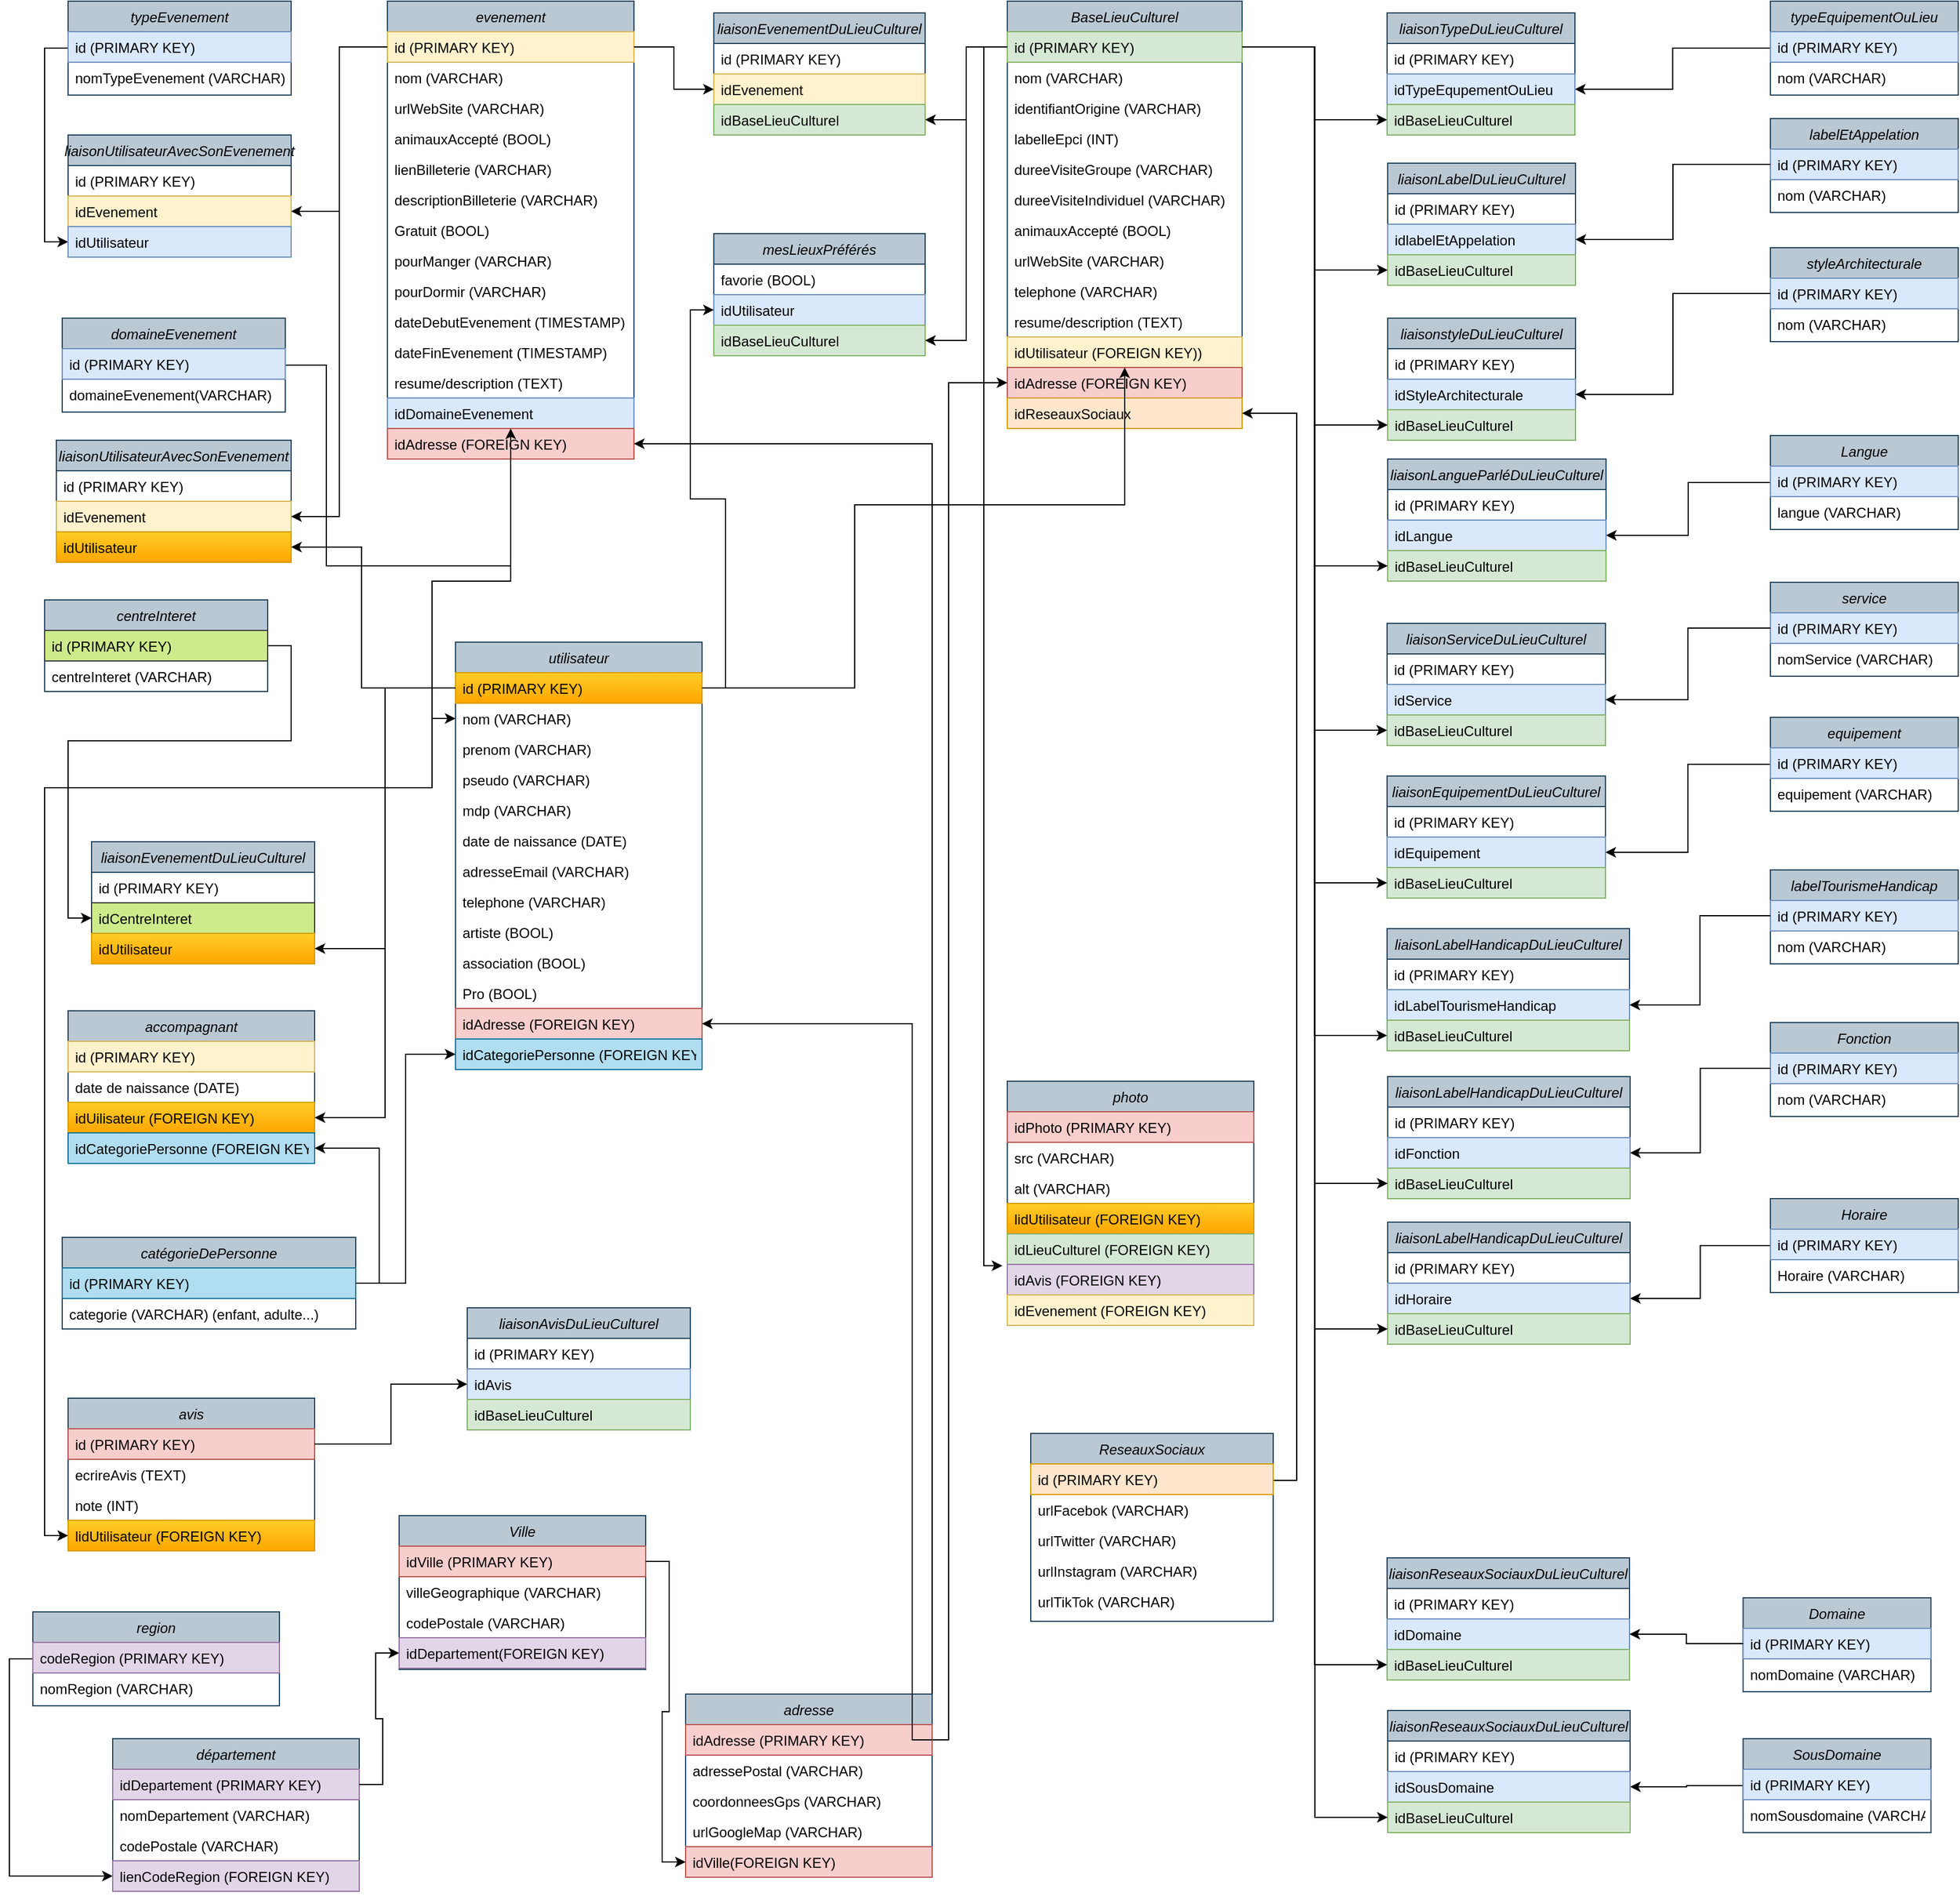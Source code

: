<mxfile version="20.8.21" type="github">
  <diagram id="C5RBs43oDa-KdzZeNtuy" name="Page-1">
    <mxGraphModel dx="2883" dy="860" grid="0" gridSize="10" guides="1" tooltips="1" connect="1" arrows="1" fold="1" page="1" pageScale="1" pageWidth="1169" pageHeight="1654" math="0" shadow="0">
      <root>
        <mxCell id="WIyWlLk6GJQsqaUBKTNV-0" />
        <mxCell id="WIyWlLk6GJQsqaUBKTNV-1" parent="WIyWlLk6GJQsqaUBKTNV-0" />
        <mxCell id="zkfFHV4jXpPFQw0GAbJ--0" value="BaseLieuCulturel" style="swimlane;fontStyle=2;align=center;verticalAlign=top;childLayout=stackLayout;horizontal=1;startSize=26;horizontalStack=0;resizeParent=1;resizeLast=0;collapsible=1;marginBottom=0;rounded=0;shadow=0;strokeWidth=1;fillColor=#bac8d3;strokeColor=#23445d;" parent="WIyWlLk6GJQsqaUBKTNV-1" vertex="1">
          <mxGeometry x="10" y="10" width="200" height="364" as="geometry">
            <mxRectangle x="230" y="140" width="160" height="26" as="alternateBounds" />
          </mxGeometry>
        </mxCell>
        <mxCell id="zkfFHV4jXpPFQw0GAbJ--1" value="id (PRIMARY KEY)" style="text;align=left;verticalAlign=top;spacingLeft=4;spacingRight=4;overflow=hidden;rotatable=0;points=[[0,0.5],[1,0.5]];portConstraint=eastwest;fillColor=#d5e8d4;strokeColor=#82b366;" parent="zkfFHV4jXpPFQw0GAbJ--0" vertex="1">
          <mxGeometry y="26" width="200" height="26" as="geometry" />
        </mxCell>
        <mxCell id="zkfFHV4jXpPFQw0GAbJ--2" value="nom (VARCHAR)" style="text;align=left;verticalAlign=top;spacingLeft=4;spacingRight=4;overflow=hidden;rotatable=0;points=[[0,0.5],[1,0.5]];portConstraint=eastwest;rounded=0;shadow=0;html=0;" parent="zkfFHV4jXpPFQw0GAbJ--0" vertex="1">
          <mxGeometry y="52" width="200" height="26" as="geometry" />
        </mxCell>
        <mxCell id="HMZrfbXdjFFNRT5s40CG-36" value="identifiantOrigine (VARCHAR)" style="text;align=left;verticalAlign=top;spacingLeft=4;spacingRight=4;overflow=hidden;rotatable=0;points=[[0,0.5],[1,0.5]];portConstraint=eastwest;rounded=0;shadow=0;html=0;" parent="zkfFHV4jXpPFQw0GAbJ--0" vertex="1">
          <mxGeometry y="78" width="200" height="26" as="geometry" />
        </mxCell>
        <mxCell id="HMZrfbXdjFFNRT5s40CG-35" value="labelleEpci (INT)" style="text;align=left;verticalAlign=top;spacingLeft=4;spacingRight=4;overflow=hidden;rotatable=0;points=[[0,0.5],[1,0.5]];portConstraint=eastwest;rounded=0;shadow=0;html=0;" parent="zkfFHV4jXpPFQw0GAbJ--0" vertex="1">
          <mxGeometry y="104" width="200" height="26" as="geometry" />
        </mxCell>
        <mxCell id="HMZrfbXdjFFNRT5s40CG-33" value="dureeVisiteGroupe (VARCHAR)" style="text;align=left;verticalAlign=top;spacingLeft=4;spacingRight=4;overflow=hidden;rotatable=0;points=[[0,0.5],[1,0.5]];portConstraint=eastwest;rounded=0;shadow=0;html=0;" parent="zkfFHV4jXpPFQw0GAbJ--0" vertex="1">
          <mxGeometry y="130" width="200" height="26" as="geometry" />
        </mxCell>
        <mxCell id="HMZrfbXdjFFNRT5s40CG-32" value="dureeVisiteIndividuel (VARCHAR)" style="text;align=left;verticalAlign=top;spacingLeft=4;spacingRight=4;overflow=hidden;rotatable=0;points=[[0,0.5],[1,0.5]];portConstraint=eastwest;rounded=0;shadow=0;html=0;" parent="zkfFHV4jXpPFQw0GAbJ--0" vertex="1">
          <mxGeometry y="156" width="200" height="26" as="geometry" />
        </mxCell>
        <mxCell id="HMZrfbXdjFFNRT5s40CG-40" value="animauxAccepté (BOOL)&#xa;" style="text;align=left;verticalAlign=top;spacingLeft=4;spacingRight=4;overflow=hidden;rotatable=0;points=[[0,0.5],[1,0.5]];portConstraint=eastwest;rounded=0;shadow=0;html=0;" parent="zkfFHV4jXpPFQw0GAbJ--0" vertex="1">
          <mxGeometry y="182" width="200" height="26" as="geometry" />
        </mxCell>
        <mxCell id="HMZrfbXdjFFNRT5s40CG-39" value="urlWebSite (VARCHAR)" style="text;align=left;verticalAlign=top;spacingLeft=4;spacingRight=4;overflow=hidden;rotatable=0;points=[[0,0.5],[1,0.5]];portConstraint=eastwest;rounded=0;shadow=0;html=0;" parent="zkfFHV4jXpPFQw0GAbJ--0" vertex="1">
          <mxGeometry y="208" width="200" height="26" as="geometry" />
        </mxCell>
        <mxCell id="HMZrfbXdjFFNRT5s40CG-42" value="telephone (VARCHAR)" style="text;align=left;verticalAlign=top;spacingLeft=4;spacingRight=4;overflow=hidden;rotatable=0;points=[[0,0.5],[1,0.5]];portConstraint=eastwest;rounded=0;shadow=0;html=0;" parent="zkfFHV4jXpPFQw0GAbJ--0" vertex="1">
          <mxGeometry y="234" width="200" height="26" as="geometry" />
        </mxCell>
        <mxCell id="HMZrfbXdjFFNRT5s40CG-44" value="resume/description (TEXT)" style="text;align=left;verticalAlign=top;spacingLeft=4;spacingRight=4;overflow=hidden;rotatable=0;points=[[0,0.5],[1,0.5]];portConstraint=eastwest;rounded=0;shadow=0;html=0;" parent="zkfFHV4jXpPFQw0GAbJ--0" vertex="1">
          <mxGeometry y="260" width="200" height="26" as="geometry" />
        </mxCell>
        <mxCell id="HMZrfbXdjFFNRT5s40CG-258" value="idUtilisateur (FOREIGN KEY))" style="text;align=left;verticalAlign=top;spacingLeft=4;spacingRight=4;overflow=hidden;rotatable=0;points=[[0,0.5],[1,0.5]];portConstraint=eastwest;fillColor=#fff2cc;strokeColor=#d6b656;" parent="zkfFHV4jXpPFQw0GAbJ--0" vertex="1">
          <mxGeometry y="286" width="200" height="26" as="geometry" />
        </mxCell>
        <mxCell id="HMZrfbXdjFFNRT5s40CG-206" value="idAdresse (FOREIGN KEY)" style="text;align=left;verticalAlign=top;spacingLeft=4;spacingRight=4;overflow=hidden;rotatable=0;points=[[0,0.5],[1,0.5]];portConstraint=eastwest;fillColor=#f8cecc;strokeColor=#b85450;" parent="zkfFHV4jXpPFQw0GAbJ--0" vertex="1">
          <mxGeometry y="312" width="200" height="26" as="geometry" />
        </mxCell>
        <mxCell id="HMZrfbXdjFFNRT5s40CG-300" value="idReseauxSociaux" style="text;align=left;verticalAlign=top;spacingLeft=4;spacingRight=4;overflow=hidden;rotatable=0;points=[[0,0.5],[1,0.5]];portConstraint=eastwest;rounded=0;shadow=0;html=0;fillColor=#ffe6cc;strokeColor=#d79b00;" parent="zkfFHV4jXpPFQw0GAbJ--0" vertex="1">
          <mxGeometry y="338" width="200" height="26" as="geometry" />
        </mxCell>
        <mxCell id="HMZrfbXdjFFNRT5s40CG-52" style="edgeStyle=orthogonalEdgeStyle;rounded=0;orthogonalLoop=1;jettySize=auto;html=1;exitX=0;exitY=0.5;exitDx=0;exitDy=0;entryX=1;entryY=0.5;entryDx=0;entryDy=0;" parent="WIyWlLk6GJQsqaUBKTNV-1" source="HMZrfbXdjFFNRT5s40CG-0" target="HMZrfbXdjFFNRT5s40CG-18" edge="1">
          <mxGeometry relative="1" as="geometry" />
        </mxCell>
        <mxCell id="HMZrfbXdjFFNRT5s40CG-0" value="typeEquipementOuLieu" style="swimlane;fontStyle=2;align=center;verticalAlign=top;childLayout=stackLayout;horizontal=1;startSize=26;horizontalStack=0;resizeParent=1;resizeLast=0;collapsible=1;marginBottom=0;rounded=0;shadow=0;strokeWidth=1;fillColor=#bac8d3;strokeColor=#23445d;" parent="WIyWlLk6GJQsqaUBKTNV-1" vertex="1">
          <mxGeometry x="660" y="10" width="160" height="80" as="geometry">
            <mxRectangle x="230" y="140" width="160" height="26" as="alternateBounds" />
          </mxGeometry>
        </mxCell>
        <mxCell id="HMZrfbXdjFFNRT5s40CG-1" value="id (PRIMARY KEY)" style="text;align=left;verticalAlign=top;spacingLeft=4;spacingRight=4;overflow=hidden;rotatable=0;points=[[0,0.5],[1,0.5]];portConstraint=eastwest;fillColor=#dae8fc;strokeColor=#6c8ebf;" parent="HMZrfbXdjFFNRT5s40CG-0" vertex="1">
          <mxGeometry y="26" width="160" height="26" as="geometry" />
        </mxCell>
        <mxCell id="HMZrfbXdjFFNRT5s40CG-2" value="nom (VARCHAR)" style="text;align=left;verticalAlign=top;spacingLeft=4;spacingRight=4;overflow=hidden;rotatable=0;points=[[0,0.5],[1,0.5]];portConstraint=eastwest;rounded=0;shadow=0;html=0;" parent="HMZrfbXdjFFNRT5s40CG-0" vertex="1">
          <mxGeometry y="52" width="160" height="26" as="geometry" />
        </mxCell>
        <mxCell id="HMZrfbXdjFFNRT5s40CG-16" value="liaisonTypeDuLieuCulturel" style="swimlane;fontStyle=2;align=center;verticalAlign=top;childLayout=stackLayout;horizontal=1;startSize=26;horizontalStack=0;resizeParent=1;resizeLast=0;collapsible=1;marginBottom=0;rounded=0;shadow=0;strokeWidth=1;fillColor=#bac8d3;strokeColor=#23445d;" parent="WIyWlLk6GJQsqaUBKTNV-1" vertex="1">
          <mxGeometry x="333.5" y="20" width="160" height="104" as="geometry">
            <mxRectangle x="230" y="140" width="160" height="26" as="alternateBounds" />
          </mxGeometry>
        </mxCell>
        <mxCell id="HMZrfbXdjFFNRT5s40CG-17" value="id (PRIMARY KEY)" style="text;align=left;verticalAlign=top;spacingLeft=4;spacingRight=4;overflow=hidden;rotatable=0;points=[[0,0.5],[1,0.5]];portConstraint=eastwest;" parent="HMZrfbXdjFFNRT5s40CG-16" vertex="1">
          <mxGeometry y="26" width="160" height="26" as="geometry" />
        </mxCell>
        <mxCell id="HMZrfbXdjFFNRT5s40CG-18" value="idTypeEqupementOuLieu" style="text;align=left;verticalAlign=top;spacingLeft=4;spacingRight=4;overflow=hidden;rotatable=0;points=[[0,0.5],[1,0.5]];portConstraint=eastwest;rounded=0;shadow=0;html=0;fillColor=#dae8fc;strokeColor=#6c8ebf;" parent="HMZrfbXdjFFNRT5s40CG-16" vertex="1">
          <mxGeometry y="52" width="160" height="26" as="geometry" />
        </mxCell>
        <mxCell id="HMZrfbXdjFFNRT5s40CG-19" value="idBaseLieuCulturel" style="text;align=left;verticalAlign=top;spacingLeft=4;spacingRight=4;overflow=hidden;rotatable=0;points=[[0,0.5],[1,0.5]];portConstraint=eastwest;rounded=0;shadow=0;html=0;fillColor=#d5e8d4;strokeColor=#82b366;" parent="HMZrfbXdjFFNRT5s40CG-16" vertex="1">
          <mxGeometry y="78" width="160" height="26" as="geometry" />
        </mxCell>
        <mxCell id="HMZrfbXdjFFNRT5s40CG-23" value="liaisonLabelDuLieuCulturel" style="swimlane;fontStyle=2;align=center;verticalAlign=top;childLayout=stackLayout;horizontal=1;startSize=26;horizontalStack=0;resizeParent=1;resizeLast=0;collapsible=1;marginBottom=0;rounded=0;shadow=0;strokeWidth=1;fillColor=#bac8d3;strokeColor=#23445d;" parent="WIyWlLk6GJQsqaUBKTNV-1" vertex="1">
          <mxGeometry x="334" y="148" width="160" height="104" as="geometry">
            <mxRectangle x="230" y="140" width="160" height="26" as="alternateBounds" />
          </mxGeometry>
        </mxCell>
        <mxCell id="HMZrfbXdjFFNRT5s40CG-24" value="id (PRIMARY KEY)" style="text;align=left;verticalAlign=top;spacingLeft=4;spacingRight=4;overflow=hidden;rotatable=0;points=[[0,0.5],[1,0.5]];portConstraint=eastwest;" parent="HMZrfbXdjFFNRT5s40CG-23" vertex="1">
          <mxGeometry y="26" width="160" height="26" as="geometry" />
        </mxCell>
        <mxCell id="HMZrfbXdjFFNRT5s40CG-25" value="idlabelEtAppelation" style="text;align=left;verticalAlign=top;spacingLeft=4;spacingRight=4;overflow=hidden;rotatable=0;points=[[0,0.5],[1,0.5]];portConstraint=eastwest;rounded=0;shadow=0;html=0;fillColor=#dae8fc;strokeColor=#6c8ebf;" parent="HMZrfbXdjFFNRT5s40CG-23" vertex="1">
          <mxGeometry y="52" width="160" height="26" as="geometry" />
        </mxCell>
        <mxCell id="HMZrfbXdjFFNRT5s40CG-26" value="idBaseLieuCulturel" style="text;align=left;verticalAlign=top;spacingLeft=4;spacingRight=4;overflow=hidden;rotatable=0;points=[[0,0.5],[1,0.5]];portConstraint=eastwest;rounded=0;shadow=0;html=0;fillColor=#d5e8d4;strokeColor=#82b366;" parent="HMZrfbXdjFFNRT5s40CG-23" vertex="1">
          <mxGeometry y="78" width="160" height="26" as="geometry" />
        </mxCell>
        <mxCell id="HMZrfbXdjFFNRT5s40CG-27" value="labelEtAppelation" style="swimlane;fontStyle=2;align=center;verticalAlign=top;childLayout=stackLayout;horizontal=1;startSize=26;horizontalStack=0;resizeParent=1;resizeLast=0;collapsible=1;marginBottom=0;rounded=0;shadow=0;strokeWidth=1;fillColor=#bac8d3;strokeColor=#23445d;" parent="WIyWlLk6GJQsqaUBKTNV-1" vertex="1">
          <mxGeometry x="660" y="110" width="160" height="80" as="geometry">
            <mxRectangle x="230" y="140" width="160" height="26" as="alternateBounds" />
          </mxGeometry>
        </mxCell>
        <mxCell id="HMZrfbXdjFFNRT5s40CG-28" value="id (PRIMARY KEY)" style="text;align=left;verticalAlign=top;spacingLeft=4;spacingRight=4;overflow=hidden;rotatable=0;points=[[0,0.5],[1,0.5]];portConstraint=eastwest;fillColor=#dae8fc;strokeColor=#6c8ebf;" parent="HMZrfbXdjFFNRT5s40CG-27" vertex="1">
          <mxGeometry y="26" width="160" height="26" as="geometry" />
        </mxCell>
        <mxCell id="HMZrfbXdjFFNRT5s40CG-29" value="nom (VARCHAR)" style="text;align=left;verticalAlign=top;spacingLeft=4;spacingRight=4;overflow=hidden;rotatable=0;points=[[0,0.5],[1,0.5]];portConstraint=eastwest;rounded=0;shadow=0;html=0;" parent="HMZrfbXdjFFNRT5s40CG-27" vertex="1">
          <mxGeometry y="52" width="160" height="26" as="geometry" />
        </mxCell>
        <mxCell id="HMZrfbXdjFFNRT5s40CG-30" style="edgeStyle=orthogonalEdgeStyle;rounded=0;orthogonalLoop=1;jettySize=auto;html=1;exitX=0;exitY=0.5;exitDx=0;exitDy=0;entryX=1;entryY=0.5;entryDx=0;entryDy=0;" parent="WIyWlLk6GJQsqaUBKTNV-1" source="HMZrfbXdjFFNRT5s40CG-28" target="HMZrfbXdjFFNRT5s40CG-25" edge="1">
          <mxGeometry relative="1" as="geometry" />
        </mxCell>
        <mxCell id="HMZrfbXdjFFNRT5s40CG-45" value="styleArchitecturale" style="swimlane;fontStyle=2;align=center;verticalAlign=top;childLayout=stackLayout;horizontal=1;startSize=26;horizontalStack=0;resizeParent=1;resizeLast=0;collapsible=1;marginBottom=0;rounded=0;shadow=0;strokeWidth=1;fillColor=#bac8d3;strokeColor=#23445d;" parent="WIyWlLk6GJQsqaUBKTNV-1" vertex="1">
          <mxGeometry x="660" y="220" width="160" height="80" as="geometry">
            <mxRectangle x="230" y="140" width="160" height="26" as="alternateBounds" />
          </mxGeometry>
        </mxCell>
        <mxCell id="HMZrfbXdjFFNRT5s40CG-46" value="id (PRIMARY KEY)" style="text;align=left;verticalAlign=top;spacingLeft=4;spacingRight=4;overflow=hidden;rotatable=0;points=[[0,0.5],[1,0.5]];portConstraint=eastwest;fillColor=#dae8fc;strokeColor=#6c8ebf;" parent="HMZrfbXdjFFNRT5s40CG-45" vertex="1">
          <mxGeometry y="26" width="160" height="26" as="geometry" />
        </mxCell>
        <mxCell id="HMZrfbXdjFFNRT5s40CG-47" value="nom (VARCHAR)" style="text;align=left;verticalAlign=top;spacingLeft=4;spacingRight=4;overflow=hidden;rotatable=0;points=[[0,0.5],[1,0.5]];portConstraint=eastwest;rounded=0;shadow=0;html=0;" parent="HMZrfbXdjFFNRT5s40CG-45" vertex="1">
          <mxGeometry y="52" width="160" height="26" as="geometry" />
        </mxCell>
        <mxCell id="HMZrfbXdjFFNRT5s40CG-48" value="liaisonstyleDuLieuCulturel" style="swimlane;fontStyle=2;align=center;verticalAlign=top;childLayout=stackLayout;horizontal=1;startSize=26;horizontalStack=0;resizeParent=1;resizeLast=0;collapsible=1;marginBottom=0;rounded=0;shadow=0;strokeWidth=1;fillColor=#bac8d3;strokeColor=#23445d;" parent="WIyWlLk6GJQsqaUBKTNV-1" vertex="1">
          <mxGeometry x="334" y="280" width="160" height="104" as="geometry">
            <mxRectangle x="230" y="140" width="160" height="26" as="alternateBounds" />
          </mxGeometry>
        </mxCell>
        <mxCell id="HMZrfbXdjFFNRT5s40CG-49" value="id (PRIMARY KEY)" style="text;align=left;verticalAlign=top;spacingLeft=4;spacingRight=4;overflow=hidden;rotatable=0;points=[[0,0.5],[1,0.5]];portConstraint=eastwest;" parent="HMZrfbXdjFFNRT5s40CG-48" vertex="1">
          <mxGeometry y="26" width="160" height="26" as="geometry" />
        </mxCell>
        <mxCell id="HMZrfbXdjFFNRT5s40CG-50" value="idStyleArchitecturale" style="text;align=left;verticalAlign=top;spacingLeft=4;spacingRight=4;overflow=hidden;rotatable=0;points=[[0,0.5],[1,0.5]];portConstraint=eastwest;rounded=0;shadow=0;html=0;fillColor=#dae8fc;strokeColor=#6c8ebf;" parent="HMZrfbXdjFFNRT5s40CG-48" vertex="1">
          <mxGeometry y="52" width="160" height="26" as="geometry" />
        </mxCell>
        <mxCell id="HMZrfbXdjFFNRT5s40CG-51" value="idBaseLieuCulturel" style="text;align=left;verticalAlign=top;spacingLeft=4;spacingRight=4;overflow=hidden;rotatable=0;points=[[0,0.5],[1,0.5]];portConstraint=eastwest;rounded=0;shadow=0;html=0;fillColor=#d5e8d4;strokeColor=#82b366;" parent="HMZrfbXdjFFNRT5s40CG-48" vertex="1">
          <mxGeometry y="78" width="160" height="26" as="geometry" />
        </mxCell>
        <mxCell id="HMZrfbXdjFFNRT5s40CG-53" style="edgeStyle=orthogonalEdgeStyle;rounded=0;orthogonalLoop=1;jettySize=auto;html=1;exitX=1;exitY=0.5;exitDx=0;exitDy=0;" parent="WIyWlLk6GJQsqaUBKTNV-1" source="zkfFHV4jXpPFQw0GAbJ--1" target="HMZrfbXdjFFNRT5s40CG-19" edge="1">
          <mxGeometry relative="1" as="geometry" />
        </mxCell>
        <mxCell id="HMZrfbXdjFFNRT5s40CG-54" style="edgeStyle=orthogonalEdgeStyle;rounded=0;orthogonalLoop=1;jettySize=auto;html=1;exitX=1;exitY=0.5;exitDx=0;exitDy=0;" parent="WIyWlLk6GJQsqaUBKTNV-1" source="zkfFHV4jXpPFQw0GAbJ--1" target="HMZrfbXdjFFNRT5s40CG-26" edge="1">
          <mxGeometry relative="1" as="geometry" />
        </mxCell>
        <mxCell id="HMZrfbXdjFFNRT5s40CG-55" style="edgeStyle=orthogonalEdgeStyle;rounded=0;orthogonalLoop=1;jettySize=auto;html=1;exitX=1;exitY=0.5;exitDx=0;exitDy=0;entryX=0;entryY=0.5;entryDx=0;entryDy=0;" parent="WIyWlLk6GJQsqaUBKTNV-1" source="zkfFHV4jXpPFQw0GAbJ--1" target="HMZrfbXdjFFNRT5s40CG-51" edge="1">
          <mxGeometry relative="1" as="geometry" />
        </mxCell>
        <mxCell id="HMZrfbXdjFFNRT5s40CG-56" style="edgeStyle=orthogonalEdgeStyle;rounded=0;orthogonalLoop=1;jettySize=auto;html=1;exitX=0;exitY=0.5;exitDx=0;exitDy=0;entryX=1;entryY=0.5;entryDx=0;entryDy=0;" parent="WIyWlLk6GJQsqaUBKTNV-1" source="HMZrfbXdjFFNRT5s40CG-46" target="HMZrfbXdjFFNRT5s40CG-50" edge="1">
          <mxGeometry relative="1" as="geometry" />
        </mxCell>
        <mxCell id="HMZrfbXdjFFNRT5s40CG-64" style="edgeStyle=orthogonalEdgeStyle;rounded=0;orthogonalLoop=1;jettySize=auto;html=1;exitX=0;exitY=0.5;exitDx=0;exitDy=0;entryX=1;entryY=0.5;entryDx=0;entryDy=0;" parent="WIyWlLk6GJQsqaUBKTNV-1" source="HMZrfbXdjFFNRT5s40CG-57" target="HMZrfbXdjFFNRT5s40CG-62" edge="1">
          <mxGeometry relative="1" as="geometry" />
        </mxCell>
        <mxCell id="HMZrfbXdjFFNRT5s40CG-57" value="Langue" style="swimlane;fontStyle=2;align=center;verticalAlign=top;childLayout=stackLayout;horizontal=1;startSize=26;horizontalStack=0;resizeParent=1;resizeLast=0;collapsible=1;marginBottom=0;rounded=0;shadow=0;strokeWidth=1;fillColor=#bac8d3;strokeColor=#23445d;" parent="WIyWlLk6GJQsqaUBKTNV-1" vertex="1">
          <mxGeometry x="660" y="380" width="160" height="80" as="geometry">
            <mxRectangle x="230" y="140" width="160" height="26" as="alternateBounds" />
          </mxGeometry>
        </mxCell>
        <mxCell id="HMZrfbXdjFFNRT5s40CG-58" value="id (PRIMARY KEY)" style="text;align=left;verticalAlign=top;spacingLeft=4;spacingRight=4;overflow=hidden;rotatable=0;points=[[0,0.5],[1,0.5]];portConstraint=eastwest;fillColor=#dae8fc;strokeColor=#6c8ebf;" parent="HMZrfbXdjFFNRT5s40CG-57" vertex="1">
          <mxGeometry y="26" width="160" height="26" as="geometry" />
        </mxCell>
        <mxCell id="HMZrfbXdjFFNRT5s40CG-59" value="langue (VARCHAR)" style="text;align=left;verticalAlign=top;spacingLeft=4;spacingRight=4;overflow=hidden;rotatable=0;points=[[0,0.5],[1,0.5]];portConstraint=eastwest;rounded=0;shadow=0;html=0;" parent="HMZrfbXdjFFNRT5s40CG-57" vertex="1">
          <mxGeometry y="52" width="160" height="26" as="geometry" />
        </mxCell>
        <mxCell id="HMZrfbXdjFFNRT5s40CG-60" value="liaisonLangueParléDuLieuCulturel" style="swimlane;fontStyle=2;align=center;verticalAlign=top;childLayout=stackLayout;horizontal=1;startSize=26;horizontalStack=0;resizeParent=1;resizeLast=0;collapsible=1;marginBottom=0;rounded=0;shadow=0;strokeWidth=1;fillColor=#bac8d3;strokeColor=#23445d;" parent="WIyWlLk6GJQsqaUBKTNV-1" vertex="1">
          <mxGeometry x="334" y="400" width="186" height="104" as="geometry">
            <mxRectangle x="230" y="140" width="160" height="26" as="alternateBounds" />
          </mxGeometry>
        </mxCell>
        <mxCell id="HMZrfbXdjFFNRT5s40CG-61" value="id (PRIMARY KEY)" style="text;align=left;verticalAlign=top;spacingLeft=4;spacingRight=4;overflow=hidden;rotatable=0;points=[[0,0.5],[1,0.5]];portConstraint=eastwest;" parent="HMZrfbXdjFFNRT5s40CG-60" vertex="1">
          <mxGeometry y="26" width="186" height="26" as="geometry" />
        </mxCell>
        <mxCell id="HMZrfbXdjFFNRT5s40CG-62" value="idLangue" style="text;align=left;verticalAlign=top;spacingLeft=4;spacingRight=4;overflow=hidden;rotatable=0;points=[[0,0.5],[1,0.5]];portConstraint=eastwest;rounded=0;shadow=0;html=0;fillColor=#dae8fc;strokeColor=#6c8ebf;" parent="HMZrfbXdjFFNRT5s40CG-60" vertex="1">
          <mxGeometry y="52" width="186" height="26" as="geometry" />
        </mxCell>
        <mxCell id="HMZrfbXdjFFNRT5s40CG-63" value="idBaseLieuCulturel" style="text;align=left;verticalAlign=top;spacingLeft=4;spacingRight=4;overflow=hidden;rotatable=0;points=[[0,0.5],[1,0.5]];portConstraint=eastwest;rounded=0;shadow=0;html=0;fillColor=#d5e8d4;strokeColor=#82b366;" parent="HMZrfbXdjFFNRT5s40CG-60" vertex="1">
          <mxGeometry y="78" width="186" height="26" as="geometry" />
        </mxCell>
        <mxCell id="HMZrfbXdjFFNRT5s40CG-65" style="edgeStyle=orthogonalEdgeStyle;rounded=0;orthogonalLoop=1;jettySize=auto;html=1;exitX=1;exitY=0.5;exitDx=0;exitDy=0;entryX=0;entryY=0.5;entryDx=0;entryDy=0;" parent="WIyWlLk6GJQsqaUBKTNV-1" source="zkfFHV4jXpPFQw0GAbJ--1" target="HMZrfbXdjFFNRT5s40CG-63" edge="1">
          <mxGeometry relative="1" as="geometry" />
        </mxCell>
        <mxCell id="HMZrfbXdjFFNRT5s40CG-66" value="service" style="swimlane;fontStyle=2;align=center;verticalAlign=top;childLayout=stackLayout;horizontal=1;startSize=26;horizontalStack=0;resizeParent=1;resizeLast=0;collapsible=1;marginBottom=0;rounded=0;shadow=0;strokeWidth=1;fillColor=#bac8d3;strokeColor=#23445d;" parent="WIyWlLk6GJQsqaUBKTNV-1" vertex="1">
          <mxGeometry x="660" y="505" width="160" height="80" as="geometry">
            <mxRectangle x="230" y="140" width="160" height="26" as="alternateBounds" />
          </mxGeometry>
        </mxCell>
        <mxCell id="HMZrfbXdjFFNRT5s40CG-67" value="id (PRIMARY KEY)" style="text;align=left;verticalAlign=top;spacingLeft=4;spacingRight=4;overflow=hidden;rotatable=0;points=[[0,0.5],[1,0.5]];portConstraint=eastwest;fillColor=#dae8fc;strokeColor=#6c8ebf;" parent="HMZrfbXdjFFNRT5s40CG-66" vertex="1">
          <mxGeometry y="26" width="160" height="26" as="geometry" />
        </mxCell>
        <mxCell id="HMZrfbXdjFFNRT5s40CG-68" value="nomService (VARCHAR)" style="text;align=left;verticalAlign=top;spacingLeft=4;spacingRight=4;overflow=hidden;rotatable=0;points=[[0,0.5],[1,0.5]];portConstraint=eastwest;rounded=0;shadow=0;html=0;" parent="HMZrfbXdjFFNRT5s40CG-66" vertex="1">
          <mxGeometry y="52" width="160" height="26" as="geometry" />
        </mxCell>
        <mxCell id="HMZrfbXdjFFNRT5s40CG-69" value="liaisonServiceDuLieuCulturel" style="swimlane;fontStyle=2;align=center;verticalAlign=top;childLayout=stackLayout;horizontal=1;startSize=26;horizontalStack=0;resizeParent=1;resizeLast=0;collapsible=1;marginBottom=0;rounded=0;shadow=0;strokeWidth=1;fillColor=#bac8d3;strokeColor=#23445d;" parent="WIyWlLk6GJQsqaUBKTNV-1" vertex="1">
          <mxGeometry x="333.5" y="540" width="186" height="104" as="geometry">
            <mxRectangle x="230" y="140" width="160" height="26" as="alternateBounds" />
          </mxGeometry>
        </mxCell>
        <mxCell id="HMZrfbXdjFFNRT5s40CG-70" value="id (PRIMARY KEY)" style="text;align=left;verticalAlign=top;spacingLeft=4;spacingRight=4;overflow=hidden;rotatable=0;points=[[0,0.5],[1,0.5]];portConstraint=eastwest;" parent="HMZrfbXdjFFNRT5s40CG-69" vertex="1">
          <mxGeometry y="26" width="186" height="26" as="geometry" />
        </mxCell>
        <mxCell id="HMZrfbXdjFFNRT5s40CG-71" value="idService" style="text;align=left;verticalAlign=top;spacingLeft=4;spacingRight=4;overflow=hidden;rotatable=0;points=[[0,0.5],[1,0.5]];portConstraint=eastwest;rounded=0;shadow=0;html=0;fillColor=#dae8fc;strokeColor=#6c8ebf;" parent="HMZrfbXdjFFNRT5s40CG-69" vertex="1">
          <mxGeometry y="52" width="186" height="26" as="geometry" />
        </mxCell>
        <mxCell id="HMZrfbXdjFFNRT5s40CG-72" value="idBaseLieuCulturel" style="text;align=left;verticalAlign=top;spacingLeft=4;spacingRight=4;overflow=hidden;rotatable=0;points=[[0,0.5],[1,0.5]];portConstraint=eastwest;rounded=0;shadow=0;html=0;fillColor=#d5e8d4;strokeColor=#82b366;" parent="HMZrfbXdjFFNRT5s40CG-69" vertex="1">
          <mxGeometry y="78" width="186" height="26" as="geometry" />
        </mxCell>
        <mxCell id="HMZrfbXdjFFNRT5s40CG-73" style="edgeStyle=orthogonalEdgeStyle;rounded=0;orthogonalLoop=1;jettySize=auto;html=1;exitX=0;exitY=0.5;exitDx=0;exitDy=0;entryX=1;entryY=0.5;entryDx=0;entryDy=0;" parent="WIyWlLk6GJQsqaUBKTNV-1" source="HMZrfbXdjFFNRT5s40CG-67" target="HMZrfbXdjFFNRT5s40CG-71" edge="1">
          <mxGeometry relative="1" as="geometry" />
        </mxCell>
        <mxCell id="HMZrfbXdjFFNRT5s40CG-74" style="edgeStyle=orthogonalEdgeStyle;rounded=0;orthogonalLoop=1;jettySize=auto;html=1;exitX=1;exitY=0.5;exitDx=0;exitDy=0;entryX=0;entryY=0.5;entryDx=0;entryDy=0;" parent="WIyWlLk6GJQsqaUBKTNV-1" source="zkfFHV4jXpPFQw0GAbJ--1" target="HMZrfbXdjFFNRT5s40CG-72" edge="1">
          <mxGeometry relative="1" as="geometry" />
        </mxCell>
        <mxCell id="HMZrfbXdjFFNRT5s40CG-82" style="edgeStyle=orthogonalEdgeStyle;rounded=0;orthogonalLoop=1;jettySize=auto;html=1;exitX=0;exitY=0.5;exitDx=0;exitDy=0;" parent="WIyWlLk6GJQsqaUBKTNV-1" source="HMZrfbXdjFFNRT5s40CG-75" target="HMZrfbXdjFFNRT5s40CG-80" edge="1">
          <mxGeometry relative="1" as="geometry" />
        </mxCell>
        <mxCell id="HMZrfbXdjFFNRT5s40CG-75" value="equipement" style="swimlane;fontStyle=2;align=center;verticalAlign=top;childLayout=stackLayout;horizontal=1;startSize=26;horizontalStack=0;resizeParent=1;resizeLast=0;collapsible=1;marginBottom=0;rounded=0;shadow=0;strokeWidth=1;fillColor=#bac8d3;strokeColor=#23445d;" parent="WIyWlLk6GJQsqaUBKTNV-1" vertex="1">
          <mxGeometry x="660" y="620" width="160" height="80" as="geometry">
            <mxRectangle x="230" y="140" width="160" height="26" as="alternateBounds" />
          </mxGeometry>
        </mxCell>
        <mxCell id="HMZrfbXdjFFNRT5s40CG-76" value="id (PRIMARY KEY)" style="text;align=left;verticalAlign=top;spacingLeft=4;spacingRight=4;overflow=hidden;rotatable=0;points=[[0,0.5],[1,0.5]];portConstraint=eastwest;fillColor=#dae8fc;strokeColor=#6c8ebf;" parent="HMZrfbXdjFFNRT5s40CG-75" vertex="1">
          <mxGeometry y="26" width="160" height="26" as="geometry" />
        </mxCell>
        <mxCell id="HMZrfbXdjFFNRT5s40CG-77" value="equipement (VARCHAR)" style="text;align=left;verticalAlign=top;spacingLeft=4;spacingRight=4;overflow=hidden;rotatable=0;points=[[0,0.5],[1,0.5]];portConstraint=eastwest;rounded=0;shadow=0;html=0;" parent="HMZrfbXdjFFNRT5s40CG-75" vertex="1">
          <mxGeometry y="52" width="160" height="26" as="geometry" />
        </mxCell>
        <mxCell id="HMZrfbXdjFFNRT5s40CG-78" value="liaisonEquipementDuLieuCulturel" style="swimlane;fontStyle=2;align=center;verticalAlign=top;childLayout=stackLayout;horizontal=1;startSize=26;horizontalStack=0;resizeParent=1;resizeLast=0;collapsible=1;marginBottom=0;rounded=0;shadow=0;strokeWidth=1;fillColor=#bac8d3;strokeColor=#23445d;" parent="WIyWlLk6GJQsqaUBKTNV-1" vertex="1">
          <mxGeometry x="333.5" y="670" width="186" height="104" as="geometry">
            <mxRectangle x="230" y="140" width="160" height="26" as="alternateBounds" />
          </mxGeometry>
        </mxCell>
        <mxCell id="HMZrfbXdjFFNRT5s40CG-79" value="id (PRIMARY KEY)" style="text;align=left;verticalAlign=top;spacingLeft=4;spacingRight=4;overflow=hidden;rotatable=0;points=[[0,0.5],[1,0.5]];portConstraint=eastwest;" parent="HMZrfbXdjFFNRT5s40CG-78" vertex="1">
          <mxGeometry y="26" width="186" height="26" as="geometry" />
        </mxCell>
        <mxCell id="HMZrfbXdjFFNRT5s40CG-80" value="idEquipement" style="text;align=left;verticalAlign=top;spacingLeft=4;spacingRight=4;overflow=hidden;rotatable=0;points=[[0,0.5],[1,0.5]];portConstraint=eastwest;rounded=0;shadow=0;html=0;fillColor=#dae8fc;strokeColor=#6c8ebf;" parent="HMZrfbXdjFFNRT5s40CG-78" vertex="1">
          <mxGeometry y="52" width="186" height="26" as="geometry" />
        </mxCell>
        <mxCell id="HMZrfbXdjFFNRT5s40CG-81" value="idBaseLieuCulturel" style="text;align=left;verticalAlign=top;spacingLeft=4;spacingRight=4;overflow=hidden;rotatable=0;points=[[0,0.5],[1,0.5]];portConstraint=eastwest;rounded=0;shadow=0;html=0;fillColor=#d5e8d4;strokeColor=#82b366;" parent="HMZrfbXdjFFNRT5s40CG-78" vertex="1">
          <mxGeometry y="78" width="186" height="26" as="geometry" />
        </mxCell>
        <mxCell id="HMZrfbXdjFFNRT5s40CG-83" style="edgeStyle=orthogonalEdgeStyle;rounded=0;orthogonalLoop=1;jettySize=auto;html=1;exitX=1;exitY=0.5;exitDx=0;exitDy=0;" parent="WIyWlLk6GJQsqaUBKTNV-1" source="zkfFHV4jXpPFQw0GAbJ--1" target="HMZrfbXdjFFNRT5s40CG-81" edge="1">
          <mxGeometry relative="1" as="geometry" />
        </mxCell>
        <mxCell id="HMZrfbXdjFFNRT5s40CG-84" value="labelTourismeHandicap" style="swimlane;fontStyle=2;align=center;verticalAlign=top;childLayout=stackLayout;horizontal=1;startSize=26;horizontalStack=0;resizeParent=1;resizeLast=0;collapsible=1;marginBottom=0;rounded=0;shadow=0;strokeWidth=1;fillColor=#bac8d3;strokeColor=#23445d;" parent="WIyWlLk6GJQsqaUBKTNV-1" vertex="1">
          <mxGeometry x="660" y="750" width="160" height="80" as="geometry">
            <mxRectangle x="230" y="140" width="160" height="26" as="alternateBounds" />
          </mxGeometry>
        </mxCell>
        <mxCell id="HMZrfbXdjFFNRT5s40CG-85" value="id (PRIMARY KEY)" style="text;align=left;verticalAlign=top;spacingLeft=4;spacingRight=4;overflow=hidden;rotatable=0;points=[[0,0.5],[1,0.5]];portConstraint=eastwest;fillColor=#dae8fc;strokeColor=#6c8ebf;" parent="HMZrfbXdjFFNRT5s40CG-84" vertex="1">
          <mxGeometry y="26" width="160" height="26" as="geometry" />
        </mxCell>
        <mxCell id="HMZrfbXdjFFNRT5s40CG-86" value="nom (VARCHAR)" style="text;align=left;verticalAlign=top;spacingLeft=4;spacingRight=4;overflow=hidden;rotatable=0;points=[[0,0.5],[1,0.5]];portConstraint=eastwest;rounded=0;shadow=0;html=0;" parent="HMZrfbXdjFFNRT5s40CG-84" vertex="1">
          <mxGeometry y="52" width="160" height="26" as="geometry" />
        </mxCell>
        <mxCell id="HMZrfbXdjFFNRT5s40CG-87" value="liaisonLabelHandicapDuLieuCulturel" style="swimlane;fontStyle=2;align=center;verticalAlign=top;childLayout=stackLayout;horizontal=1;startSize=26;horizontalStack=0;resizeParent=1;resizeLast=0;collapsible=1;marginBottom=0;rounded=0;shadow=0;strokeWidth=1;fillColor=#bac8d3;strokeColor=#23445d;" parent="WIyWlLk6GJQsqaUBKTNV-1" vertex="1">
          <mxGeometry x="333.5" y="800" width="206.5" height="104" as="geometry">
            <mxRectangle x="230" y="140" width="160" height="26" as="alternateBounds" />
          </mxGeometry>
        </mxCell>
        <mxCell id="HMZrfbXdjFFNRT5s40CG-88" value="id (PRIMARY KEY)" style="text;align=left;verticalAlign=top;spacingLeft=4;spacingRight=4;overflow=hidden;rotatable=0;points=[[0,0.5],[1,0.5]];portConstraint=eastwest;" parent="HMZrfbXdjFFNRT5s40CG-87" vertex="1">
          <mxGeometry y="26" width="206.5" height="26" as="geometry" />
        </mxCell>
        <mxCell id="HMZrfbXdjFFNRT5s40CG-89" value="idLabelTourismeHandicap" style="text;align=left;verticalAlign=top;spacingLeft=4;spacingRight=4;overflow=hidden;rotatable=0;points=[[0,0.5],[1,0.5]];portConstraint=eastwest;rounded=0;shadow=0;html=0;fillColor=#dae8fc;strokeColor=#6c8ebf;" parent="HMZrfbXdjFFNRT5s40CG-87" vertex="1">
          <mxGeometry y="52" width="206.5" height="26" as="geometry" />
        </mxCell>
        <mxCell id="HMZrfbXdjFFNRT5s40CG-90" value="idBaseLieuCulturel" style="text;align=left;verticalAlign=top;spacingLeft=4;spacingRight=4;overflow=hidden;rotatable=0;points=[[0,0.5],[1,0.5]];portConstraint=eastwest;rounded=0;shadow=0;html=0;fillColor=#d5e8d4;strokeColor=#82b366;" parent="HMZrfbXdjFFNRT5s40CG-87" vertex="1">
          <mxGeometry y="78" width="206.5" height="26" as="geometry" />
        </mxCell>
        <mxCell id="HMZrfbXdjFFNRT5s40CG-91" style="edgeStyle=orthogonalEdgeStyle;rounded=0;orthogonalLoop=1;jettySize=auto;html=1;exitX=1;exitY=0.5;exitDx=0;exitDy=0;" parent="WIyWlLk6GJQsqaUBKTNV-1" source="zkfFHV4jXpPFQw0GAbJ--1" target="HMZrfbXdjFFNRT5s40CG-90" edge="1">
          <mxGeometry relative="1" as="geometry" />
        </mxCell>
        <mxCell id="HMZrfbXdjFFNRT5s40CG-92" style="edgeStyle=orthogonalEdgeStyle;rounded=0;orthogonalLoop=1;jettySize=auto;html=1;exitX=0;exitY=0.5;exitDx=0;exitDy=0;entryX=1;entryY=0.5;entryDx=0;entryDy=0;" parent="WIyWlLk6GJQsqaUBKTNV-1" source="HMZrfbXdjFFNRT5s40CG-85" target="HMZrfbXdjFFNRT5s40CG-89" edge="1">
          <mxGeometry relative="1" as="geometry" />
        </mxCell>
        <mxCell id="HMZrfbXdjFFNRT5s40CG-93" value="Fonction" style="swimlane;fontStyle=2;align=center;verticalAlign=top;childLayout=stackLayout;horizontal=1;startSize=26;horizontalStack=0;resizeParent=1;resizeLast=0;collapsible=1;marginBottom=0;rounded=0;shadow=0;strokeWidth=1;fillColor=#bac8d3;strokeColor=#23445d;" parent="WIyWlLk6GJQsqaUBKTNV-1" vertex="1">
          <mxGeometry x="660" y="880" width="160" height="80" as="geometry">
            <mxRectangle x="230" y="140" width="160" height="26" as="alternateBounds" />
          </mxGeometry>
        </mxCell>
        <mxCell id="HMZrfbXdjFFNRT5s40CG-94" value="id (PRIMARY KEY)" style="text;align=left;verticalAlign=top;spacingLeft=4;spacingRight=4;overflow=hidden;rotatable=0;points=[[0,0.5],[1,0.5]];portConstraint=eastwest;fillColor=#dae8fc;strokeColor=#6c8ebf;" parent="HMZrfbXdjFFNRT5s40CG-93" vertex="1">
          <mxGeometry y="26" width="160" height="26" as="geometry" />
        </mxCell>
        <mxCell id="HMZrfbXdjFFNRT5s40CG-95" value="nom (VARCHAR)" style="text;align=left;verticalAlign=top;spacingLeft=4;spacingRight=4;overflow=hidden;rotatable=0;points=[[0,0.5],[1,0.5]];portConstraint=eastwest;rounded=0;shadow=0;html=0;" parent="HMZrfbXdjFFNRT5s40CG-93" vertex="1">
          <mxGeometry y="52" width="160" height="26" as="geometry" />
        </mxCell>
        <mxCell id="HMZrfbXdjFFNRT5s40CG-96" value="liaisonLabelHandicapDuLieuCulturel" style="swimlane;fontStyle=2;align=center;verticalAlign=top;childLayout=stackLayout;horizontal=1;startSize=26;horizontalStack=0;resizeParent=1;resizeLast=0;collapsible=1;marginBottom=0;rounded=0;shadow=0;strokeWidth=1;fillColor=#bac8d3;strokeColor=#23445d;" parent="WIyWlLk6GJQsqaUBKTNV-1" vertex="1">
          <mxGeometry x="334" y="926" width="206.5" height="104" as="geometry">
            <mxRectangle x="230" y="140" width="160" height="26" as="alternateBounds" />
          </mxGeometry>
        </mxCell>
        <mxCell id="HMZrfbXdjFFNRT5s40CG-97" value="id (PRIMARY KEY)" style="text;align=left;verticalAlign=top;spacingLeft=4;spacingRight=4;overflow=hidden;rotatable=0;points=[[0,0.5],[1,0.5]];portConstraint=eastwest;" parent="HMZrfbXdjFFNRT5s40CG-96" vertex="1">
          <mxGeometry y="26" width="206.5" height="26" as="geometry" />
        </mxCell>
        <mxCell id="HMZrfbXdjFFNRT5s40CG-98" value="idFonction" style="text;align=left;verticalAlign=top;spacingLeft=4;spacingRight=4;overflow=hidden;rotatable=0;points=[[0,0.5],[1,0.5]];portConstraint=eastwest;rounded=0;shadow=0;html=0;fillColor=#dae8fc;strokeColor=#6c8ebf;" parent="HMZrfbXdjFFNRT5s40CG-96" vertex="1">
          <mxGeometry y="52" width="206.5" height="26" as="geometry" />
        </mxCell>
        <mxCell id="HMZrfbXdjFFNRT5s40CG-99" value="idBaseLieuCulturel" style="text;align=left;verticalAlign=top;spacingLeft=4;spacingRight=4;overflow=hidden;rotatable=0;points=[[0,0.5],[1,0.5]];portConstraint=eastwest;rounded=0;shadow=0;html=0;fillColor=#d5e8d4;strokeColor=#82b366;" parent="HMZrfbXdjFFNRT5s40CG-96" vertex="1">
          <mxGeometry y="78" width="206.5" height="26" as="geometry" />
        </mxCell>
        <mxCell id="HMZrfbXdjFFNRT5s40CG-100" style="edgeStyle=orthogonalEdgeStyle;rounded=0;orthogonalLoop=1;jettySize=auto;html=1;exitX=1;exitY=0.5;exitDx=0;exitDy=0;entryX=0;entryY=0.5;entryDx=0;entryDy=0;" parent="WIyWlLk6GJQsqaUBKTNV-1" source="zkfFHV4jXpPFQw0GAbJ--1" target="HMZrfbXdjFFNRT5s40CG-99" edge="1">
          <mxGeometry relative="1" as="geometry" />
        </mxCell>
        <mxCell id="HMZrfbXdjFFNRT5s40CG-101" style="edgeStyle=orthogonalEdgeStyle;rounded=0;orthogonalLoop=1;jettySize=auto;html=1;exitX=0;exitY=0.5;exitDx=0;exitDy=0;entryX=1;entryY=0.5;entryDx=0;entryDy=0;" parent="WIyWlLk6GJQsqaUBKTNV-1" source="HMZrfbXdjFFNRT5s40CG-94" target="HMZrfbXdjFFNRT5s40CG-98" edge="1">
          <mxGeometry relative="1" as="geometry" />
        </mxCell>
        <mxCell id="HMZrfbXdjFFNRT5s40CG-110" style="edgeStyle=orthogonalEdgeStyle;rounded=0;orthogonalLoop=1;jettySize=auto;html=1;exitX=0;exitY=0.5;exitDx=0;exitDy=0;" parent="WIyWlLk6GJQsqaUBKTNV-1" source="HMZrfbXdjFFNRT5s40CG-102" target="HMZrfbXdjFFNRT5s40CG-107" edge="1">
          <mxGeometry relative="1" as="geometry" />
        </mxCell>
        <mxCell id="HMZrfbXdjFFNRT5s40CG-102" value="Horaire" style="swimlane;fontStyle=2;align=center;verticalAlign=top;childLayout=stackLayout;horizontal=1;startSize=26;horizontalStack=0;resizeParent=1;resizeLast=0;collapsible=1;marginBottom=0;rounded=0;shadow=0;strokeWidth=1;fillColor=#bac8d3;strokeColor=#23445d;" parent="WIyWlLk6GJQsqaUBKTNV-1" vertex="1">
          <mxGeometry x="660" y="1030" width="160" height="80" as="geometry">
            <mxRectangle x="230" y="140" width="160" height="26" as="alternateBounds" />
          </mxGeometry>
        </mxCell>
        <mxCell id="HMZrfbXdjFFNRT5s40CG-103" value="id (PRIMARY KEY)" style="text;align=left;verticalAlign=top;spacingLeft=4;spacingRight=4;overflow=hidden;rotatable=0;points=[[0,0.5],[1,0.5]];portConstraint=eastwest;fillColor=#dae8fc;strokeColor=#6c8ebf;" parent="HMZrfbXdjFFNRT5s40CG-102" vertex="1">
          <mxGeometry y="26" width="160" height="26" as="geometry" />
        </mxCell>
        <mxCell id="HMZrfbXdjFFNRT5s40CG-104" value="Horaire (VARCHAR)" style="text;align=left;verticalAlign=top;spacingLeft=4;spacingRight=4;overflow=hidden;rotatable=0;points=[[0,0.5],[1,0.5]];portConstraint=eastwest;rounded=0;shadow=0;html=0;" parent="HMZrfbXdjFFNRT5s40CG-102" vertex="1">
          <mxGeometry y="52" width="160" height="26" as="geometry" />
        </mxCell>
        <mxCell id="HMZrfbXdjFFNRT5s40CG-105" value="liaisonLabelHandicapDuLieuCulturel" style="swimlane;fontStyle=2;align=center;verticalAlign=top;childLayout=stackLayout;horizontal=1;startSize=26;horizontalStack=0;resizeParent=1;resizeLast=0;collapsible=1;marginBottom=0;rounded=0;shadow=0;strokeWidth=1;fillColor=#bac8d3;strokeColor=#23445d;" parent="WIyWlLk6GJQsqaUBKTNV-1" vertex="1">
          <mxGeometry x="334" y="1050" width="206.5" height="104" as="geometry">
            <mxRectangle x="230" y="140" width="160" height="26" as="alternateBounds" />
          </mxGeometry>
        </mxCell>
        <mxCell id="HMZrfbXdjFFNRT5s40CG-106" value="id (PRIMARY KEY)" style="text;align=left;verticalAlign=top;spacingLeft=4;spacingRight=4;overflow=hidden;rotatable=0;points=[[0,0.5],[1,0.5]];portConstraint=eastwest;" parent="HMZrfbXdjFFNRT5s40CG-105" vertex="1">
          <mxGeometry y="26" width="206.5" height="26" as="geometry" />
        </mxCell>
        <mxCell id="HMZrfbXdjFFNRT5s40CG-107" value="idHoraire" style="text;align=left;verticalAlign=top;spacingLeft=4;spacingRight=4;overflow=hidden;rotatable=0;points=[[0,0.5],[1,0.5]];portConstraint=eastwest;rounded=0;shadow=0;html=0;fillColor=#dae8fc;strokeColor=#6c8ebf;" parent="HMZrfbXdjFFNRT5s40CG-105" vertex="1">
          <mxGeometry y="52" width="206.5" height="26" as="geometry" />
        </mxCell>
        <mxCell id="HMZrfbXdjFFNRT5s40CG-108" value="idBaseLieuCulturel" style="text;align=left;verticalAlign=top;spacingLeft=4;spacingRight=4;overflow=hidden;rotatable=0;points=[[0,0.5],[1,0.5]];portConstraint=eastwest;rounded=0;shadow=0;html=0;fillColor=#d5e8d4;strokeColor=#82b366;" parent="HMZrfbXdjFFNRT5s40CG-105" vertex="1">
          <mxGeometry y="78" width="206.5" height="26" as="geometry" />
        </mxCell>
        <mxCell id="HMZrfbXdjFFNRT5s40CG-109" style="edgeStyle=orthogonalEdgeStyle;rounded=0;orthogonalLoop=1;jettySize=auto;html=1;exitX=1;exitY=0.5;exitDx=0;exitDy=0;entryX=0;entryY=0.5;entryDx=0;entryDy=0;" parent="WIyWlLk6GJQsqaUBKTNV-1" source="zkfFHV4jXpPFQw0GAbJ--1" target="HMZrfbXdjFFNRT5s40CG-108" edge="1">
          <mxGeometry relative="1" as="geometry" />
        </mxCell>
        <mxCell id="HMZrfbXdjFFNRT5s40CG-138" style="edgeStyle=orthogonalEdgeStyle;rounded=0;orthogonalLoop=1;jettySize=auto;html=1;exitX=0;exitY=0.5;exitDx=0;exitDy=0;" parent="WIyWlLk6GJQsqaUBKTNV-1" source="HMZrfbXdjFFNRT5s40CG-123" target="HMZrfbXdjFFNRT5s40CG-135" edge="1">
          <mxGeometry relative="1" as="geometry" />
        </mxCell>
        <mxCell id="HMZrfbXdjFFNRT5s40CG-123" value="SousDomaine" style="swimlane;fontStyle=2;align=center;verticalAlign=top;childLayout=stackLayout;horizontal=1;startSize=26;horizontalStack=0;resizeParent=1;resizeLast=0;collapsible=1;marginBottom=0;rounded=0;shadow=0;strokeWidth=1;fillColor=#bac8d3;strokeColor=#23445d;" parent="WIyWlLk6GJQsqaUBKTNV-1" vertex="1">
          <mxGeometry x="636.75" y="1490" width="160" height="80" as="geometry">
            <mxRectangle x="230" y="140" width="160" height="26" as="alternateBounds" />
          </mxGeometry>
        </mxCell>
        <mxCell id="HMZrfbXdjFFNRT5s40CG-124" value="id (PRIMARY KEY)" style="text;align=left;verticalAlign=top;spacingLeft=4;spacingRight=4;overflow=hidden;rotatable=0;points=[[0,0.5],[1,0.5]];portConstraint=eastwest;fillColor=#dae8fc;strokeColor=#6c8ebf;" parent="HMZrfbXdjFFNRT5s40CG-123" vertex="1">
          <mxGeometry y="26" width="160" height="26" as="geometry" />
        </mxCell>
        <mxCell id="HMZrfbXdjFFNRT5s40CG-125" value="nomSousdomaine (VARCHAR)" style="text;align=left;verticalAlign=top;spacingLeft=4;spacingRight=4;overflow=hidden;rotatable=0;points=[[0,0.5],[1,0.5]];portConstraint=eastwest;rounded=0;shadow=0;html=0;" parent="HMZrfbXdjFFNRT5s40CG-123" vertex="1">
          <mxGeometry y="52" width="160" height="26" as="geometry" />
        </mxCell>
        <mxCell id="HMZrfbXdjFFNRT5s40CG-126" value="Domaine" style="swimlane;fontStyle=2;align=center;verticalAlign=top;childLayout=stackLayout;horizontal=1;startSize=26;horizontalStack=0;resizeParent=1;resizeLast=0;collapsible=1;marginBottom=0;rounded=0;shadow=0;strokeWidth=1;fillColor=#bac8d3;strokeColor=#23445d;" parent="WIyWlLk6GJQsqaUBKTNV-1" vertex="1">
          <mxGeometry x="636.75" y="1370" width="160" height="80" as="geometry">
            <mxRectangle x="230" y="140" width="160" height="26" as="alternateBounds" />
          </mxGeometry>
        </mxCell>
        <mxCell id="HMZrfbXdjFFNRT5s40CG-127" value="id (PRIMARY KEY)" style="text;align=left;verticalAlign=top;spacingLeft=4;spacingRight=4;overflow=hidden;rotatable=0;points=[[0,0.5],[1,0.5]];portConstraint=eastwest;fillColor=#dae8fc;strokeColor=#6c8ebf;" parent="HMZrfbXdjFFNRT5s40CG-126" vertex="1">
          <mxGeometry y="26" width="160" height="26" as="geometry" />
        </mxCell>
        <mxCell id="HMZrfbXdjFFNRT5s40CG-128" value="nomDomaine (VARCHAR)" style="text;align=left;verticalAlign=top;spacingLeft=4;spacingRight=4;overflow=hidden;rotatable=0;points=[[0,0.5],[1,0.5]];portConstraint=eastwest;rounded=0;shadow=0;html=0;" parent="HMZrfbXdjFFNRT5s40CG-126" vertex="1">
          <mxGeometry y="52" width="160" height="26" as="geometry" />
        </mxCell>
        <mxCell id="HMZrfbXdjFFNRT5s40CG-129" value="liaisonReseauxSociauxDuLieuCulturel" style="swimlane;fontStyle=2;align=center;verticalAlign=top;childLayout=stackLayout;horizontal=1;startSize=26;horizontalStack=0;resizeParent=1;resizeLast=0;collapsible=1;marginBottom=0;rounded=0;shadow=0;strokeWidth=1;fillColor=#bac8d3;strokeColor=#23445d;" parent="WIyWlLk6GJQsqaUBKTNV-1" vertex="1">
          <mxGeometry x="333.5" y="1336" width="206.5" height="104" as="geometry">
            <mxRectangle x="230" y="140" width="160" height="26" as="alternateBounds" />
          </mxGeometry>
        </mxCell>
        <mxCell id="HMZrfbXdjFFNRT5s40CG-130" value="id (PRIMARY KEY)" style="text;align=left;verticalAlign=top;spacingLeft=4;spacingRight=4;overflow=hidden;rotatable=0;points=[[0,0.5],[1,0.5]];portConstraint=eastwest;" parent="HMZrfbXdjFFNRT5s40CG-129" vertex="1">
          <mxGeometry y="26" width="206.5" height="26" as="geometry" />
        </mxCell>
        <mxCell id="HMZrfbXdjFFNRT5s40CG-131" value="idDomaine" style="text;align=left;verticalAlign=top;spacingLeft=4;spacingRight=4;overflow=hidden;rotatable=0;points=[[0,0.5],[1,0.5]];portConstraint=eastwest;rounded=0;shadow=0;html=0;fillColor=#dae8fc;strokeColor=#6c8ebf;" parent="HMZrfbXdjFFNRT5s40CG-129" vertex="1">
          <mxGeometry y="52" width="206.5" height="26" as="geometry" />
        </mxCell>
        <mxCell id="HMZrfbXdjFFNRT5s40CG-132" value="idBaseLieuCulturel" style="text;align=left;verticalAlign=top;spacingLeft=4;spacingRight=4;overflow=hidden;rotatable=0;points=[[0,0.5],[1,0.5]];portConstraint=eastwest;rounded=0;shadow=0;html=0;fillColor=#d5e8d4;strokeColor=#82b366;" parent="HMZrfbXdjFFNRT5s40CG-129" vertex="1">
          <mxGeometry y="78" width="206.5" height="26" as="geometry" />
        </mxCell>
        <mxCell id="HMZrfbXdjFFNRT5s40CG-133" value="liaisonReseauxSociauxDuLieuCulturel" style="swimlane;fontStyle=2;align=center;verticalAlign=top;childLayout=stackLayout;horizontal=1;startSize=26;horizontalStack=0;resizeParent=1;resizeLast=0;collapsible=1;marginBottom=0;rounded=0;shadow=0;strokeWidth=1;fillColor=#bac8d3;strokeColor=#23445d;" parent="WIyWlLk6GJQsqaUBKTNV-1" vertex="1">
          <mxGeometry x="334" y="1466" width="206.5" height="104" as="geometry">
            <mxRectangle x="230" y="140" width="160" height="26" as="alternateBounds" />
          </mxGeometry>
        </mxCell>
        <mxCell id="HMZrfbXdjFFNRT5s40CG-134" value="id (PRIMARY KEY)" style="text;align=left;verticalAlign=top;spacingLeft=4;spacingRight=4;overflow=hidden;rotatable=0;points=[[0,0.5],[1,0.5]];portConstraint=eastwest;" parent="HMZrfbXdjFFNRT5s40CG-133" vertex="1">
          <mxGeometry y="26" width="206.5" height="26" as="geometry" />
        </mxCell>
        <mxCell id="HMZrfbXdjFFNRT5s40CG-135" value="idSousDomaine" style="text;align=left;verticalAlign=top;spacingLeft=4;spacingRight=4;overflow=hidden;rotatable=0;points=[[0,0.5],[1,0.5]];portConstraint=eastwest;rounded=0;shadow=0;html=0;fillColor=#dae8fc;strokeColor=#6c8ebf;" parent="HMZrfbXdjFFNRT5s40CG-133" vertex="1">
          <mxGeometry y="52" width="206.5" height="26" as="geometry" />
        </mxCell>
        <mxCell id="HMZrfbXdjFFNRT5s40CG-136" value="idBaseLieuCulturel" style="text;align=left;verticalAlign=top;spacingLeft=4;spacingRight=4;overflow=hidden;rotatable=0;points=[[0,0.5],[1,0.5]];portConstraint=eastwest;rounded=0;shadow=0;html=0;fillColor=#d5e8d4;strokeColor=#82b366;" parent="HMZrfbXdjFFNRT5s40CG-133" vertex="1">
          <mxGeometry y="78" width="206.5" height="26" as="geometry" />
        </mxCell>
        <mxCell id="HMZrfbXdjFFNRT5s40CG-137" style="edgeStyle=orthogonalEdgeStyle;rounded=0;orthogonalLoop=1;jettySize=auto;html=1;exitX=0;exitY=0.5;exitDx=0;exitDy=0;entryX=1;entryY=0.5;entryDx=0;entryDy=0;" parent="WIyWlLk6GJQsqaUBKTNV-1" source="HMZrfbXdjFFNRT5s40CG-127" target="HMZrfbXdjFFNRT5s40CG-131" edge="1">
          <mxGeometry relative="1" as="geometry" />
        </mxCell>
        <mxCell id="HMZrfbXdjFFNRT5s40CG-139" style="edgeStyle=orthogonalEdgeStyle;rounded=0;orthogonalLoop=1;jettySize=auto;html=1;exitX=1;exitY=0.5;exitDx=0;exitDy=0;entryX=0;entryY=0.5;entryDx=0;entryDy=0;" parent="WIyWlLk6GJQsqaUBKTNV-1" source="zkfFHV4jXpPFQw0GAbJ--1" target="HMZrfbXdjFFNRT5s40CG-132" edge="1">
          <mxGeometry relative="1" as="geometry" />
        </mxCell>
        <mxCell id="HMZrfbXdjFFNRT5s40CG-140" style="edgeStyle=orthogonalEdgeStyle;rounded=0;orthogonalLoop=1;jettySize=auto;html=1;exitX=1;exitY=0.5;exitDx=0;exitDy=0;entryX=0;entryY=0.5;entryDx=0;entryDy=0;" parent="WIyWlLk6GJQsqaUBKTNV-1" source="zkfFHV4jXpPFQw0GAbJ--1" target="HMZrfbXdjFFNRT5s40CG-136" edge="1">
          <mxGeometry relative="1" as="geometry" />
        </mxCell>
        <mxCell id="-7UpAn9_DzPlUCfrQ9_K-10" value="" style="edgeStyle=orthogonalEdgeStyle;rounded=0;orthogonalLoop=1;jettySize=auto;html=1;" edge="1" parent="WIyWlLk6GJQsqaUBKTNV-1" source="HMZrfbXdjFFNRT5s40CG-141" target="HMZrfbXdjFFNRT5s40CG-164">
          <mxGeometry relative="1" as="geometry" />
        </mxCell>
        <mxCell id="HMZrfbXdjFFNRT5s40CG-141" value="evenement" style="swimlane;fontStyle=2;align=center;verticalAlign=top;childLayout=stackLayout;horizontal=1;startSize=26;horizontalStack=0;resizeParent=1;resizeLast=0;collapsible=1;marginBottom=0;rounded=0;shadow=0;strokeWidth=1;fillColor=#bac8d3;strokeColor=#23445d;" parent="WIyWlLk6GJQsqaUBKTNV-1" vertex="1">
          <mxGeometry x="-518" y="10" width="210" height="390" as="geometry">
            <mxRectangle x="230" y="140" width="160" height="26" as="alternateBounds" />
          </mxGeometry>
        </mxCell>
        <mxCell id="HMZrfbXdjFFNRT5s40CG-142" value="id (PRIMARY KEY)" style="text;align=left;verticalAlign=top;spacingLeft=4;spacingRight=4;overflow=hidden;rotatable=0;points=[[0,0.5],[1,0.5]];portConstraint=eastwest;fillColor=#fff2cc;strokeColor=#d6b656;" parent="HMZrfbXdjFFNRT5s40CG-141" vertex="1">
          <mxGeometry y="26" width="210" height="26" as="geometry" />
        </mxCell>
        <mxCell id="HMZrfbXdjFFNRT5s40CG-143" value="nom (VARCHAR)" style="text;align=left;verticalAlign=top;spacingLeft=4;spacingRight=4;overflow=hidden;rotatable=0;points=[[0,0.5],[1,0.5]];portConstraint=eastwest;rounded=0;shadow=0;html=0;" parent="HMZrfbXdjFFNRT5s40CG-141" vertex="1">
          <mxGeometry y="52" width="210" height="26" as="geometry" />
        </mxCell>
        <mxCell id="HMZrfbXdjFFNRT5s40CG-153" value="urlWebSite (VARCHAR)" style="text;align=left;verticalAlign=top;spacingLeft=4;spacingRight=4;overflow=hidden;rotatable=0;points=[[0,0.5],[1,0.5]];portConstraint=eastwest;rounded=0;shadow=0;html=0;" parent="HMZrfbXdjFFNRT5s40CG-141" vertex="1">
          <mxGeometry y="78" width="210" height="26" as="geometry" />
        </mxCell>
        <mxCell id="HMZrfbXdjFFNRT5s40CG-152" value="animauxAccepté (BOOL)&#xa;" style="text;align=left;verticalAlign=top;spacingLeft=4;spacingRight=4;overflow=hidden;rotatable=0;points=[[0,0.5],[1,0.5]];portConstraint=eastwest;rounded=0;shadow=0;html=0;" parent="HMZrfbXdjFFNRT5s40CG-141" vertex="1">
          <mxGeometry y="104" width="210" height="26" as="geometry" />
        </mxCell>
        <mxCell id="HMZrfbXdjFFNRT5s40CG-147" value="lienBilleterie (VARCHAR)" style="text;align=left;verticalAlign=top;spacingLeft=4;spacingRight=4;overflow=hidden;rotatable=0;points=[[0,0.5],[1,0.5]];portConstraint=eastwest;rounded=0;shadow=0;html=0;" parent="HMZrfbXdjFFNRT5s40CG-141" vertex="1">
          <mxGeometry y="130" width="210" height="26" as="geometry" />
        </mxCell>
        <mxCell id="HMZrfbXdjFFNRT5s40CG-148" value="descriptionBilleterie (VARCHAR)" style="text;align=left;verticalAlign=top;spacingLeft=4;spacingRight=4;overflow=hidden;rotatable=0;points=[[0,0.5],[1,0.5]];portConstraint=eastwest;rounded=0;shadow=0;html=0;" parent="HMZrfbXdjFFNRT5s40CG-141" vertex="1">
          <mxGeometry y="156" width="210" height="26" as="geometry" />
        </mxCell>
        <mxCell id="HMZrfbXdjFFNRT5s40CG-161" value="Gratuit (BOOL)" style="text;align=left;verticalAlign=top;spacingLeft=4;spacingRight=4;overflow=hidden;rotatable=0;points=[[0,0.5],[1,0.5]];portConstraint=eastwest;rounded=0;shadow=0;html=0;" parent="HMZrfbXdjFFNRT5s40CG-141" vertex="1">
          <mxGeometry y="182" width="210" height="26" as="geometry" />
        </mxCell>
        <mxCell id="HMZrfbXdjFFNRT5s40CG-150" value="pourManger (VARCHAR)" style="text;align=left;verticalAlign=top;spacingLeft=4;spacingRight=4;overflow=hidden;rotatable=0;points=[[0,0.5],[1,0.5]];portConstraint=eastwest;rounded=0;shadow=0;html=0;" parent="HMZrfbXdjFFNRT5s40CG-141" vertex="1">
          <mxGeometry y="208" width="210" height="26" as="geometry" />
        </mxCell>
        <mxCell id="HMZrfbXdjFFNRT5s40CG-151" value="pourDormir (VARCHAR)" style="text;align=left;verticalAlign=top;spacingLeft=4;spacingRight=4;overflow=hidden;rotatable=0;points=[[0,0.5],[1,0.5]];portConstraint=eastwest;rounded=0;shadow=0;html=0;" parent="HMZrfbXdjFFNRT5s40CG-141" vertex="1">
          <mxGeometry y="234" width="210" height="26" as="geometry" />
        </mxCell>
        <mxCell id="HMZrfbXdjFFNRT5s40CG-154" value="dateDebutEvenement (TIMESTAMP)" style="text;align=left;verticalAlign=top;spacingLeft=4;spacingRight=4;overflow=hidden;rotatable=0;points=[[0,0.5],[1,0.5]];portConstraint=eastwest;rounded=0;shadow=0;html=0;" parent="HMZrfbXdjFFNRT5s40CG-141" vertex="1">
          <mxGeometry y="260" width="210" height="26" as="geometry" />
        </mxCell>
        <mxCell id="HMZrfbXdjFFNRT5s40CG-157" value="dateFinEvenement (TIMESTAMP)" style="text;align=left;verticalAlign=top;spacingLeft=4;spacingRight=4;overflow=hidden;rotatable=0;points=[[0,0.5],[1,0.5]];portConstraint=eastwest;rounded=0;shadow=0;html=0;" parent="HMZrfbXdjFFNRT5s40CG-141" vertex="1">
          <mxGeometry y="286" width="210" height="26" as="geometry" />
        </mxCell>
        <mxCell id="HMZrfbXdjFFNRT5s40CG-156" value="resume/description (TEXT)" style="text;align=left;verticalAlign=top;spacingLeft=4;spacingRight=4;overflow=hidden;rotatable=0;points=[[0,0.5],[1,0.5]];portConstraint=eastwest;rounded=0;shadow=0;html=0;" parent="HMZrfbXdjFFNRT5s40CG-141" vertex="1">
          <mxGeometry y="312" width="210" height="26" as="geometry" />
        </mxCell>
        <mxCell id="HMZrfbXdjFFNRT5s40CG-304" value="idDomaineEvenement" style="text;align=left;verticalAlign=top;spacingLeft=4;spacingRight=4;overflow=hidden;rotatable=0;points=[[0,0.5],[1,0.5]];portConstraint=eastwest;rounded=0;shadow=0;html=0;fillColor=#dae8fc;strokeColor=#6c8ebf;" parent="HMZrfbXdjFFNRT5s40CG-141" vertex="1">
          <mxGeometry y="338" width="210" height="26" as="geometry" />
        </mxCell>
        <mxCell id="-7UpAn9_DzPlUCfrQ9_K-19" value="idAdresse (FOREIGN KEY)" style="text;align=left;verticalAlign=top;spacingLeft=4;spacingRight=4;overflow=hidden;rotatable=0;points=[[0,0.5],[1,0.5]];portConstraint=eastwest;fillColor=#f8cecc;strokeColor=#b85450;" vertex="1" parent="HMZrfbXdjFFNRT5s40CG-141">
          <mxGeometry y="364" width="210" height="26" as="geometry" />
        </mxCell>
        <mxCell id="HMZrfbXdjFFNRT5s40CG-312" style="edgeStyle=orthogonalEdgeStyle;rounded=0;orthogonalLoop=1;jettySize=auto;html=1;exitX=0;exitY=0.5;exitDx=0;exitDy=0;entryX=0;entryY=0.5;entryDx=0;entryDy=0;" parent="WIyWlLk6GJQsqaUBKTNV-1" source="HMZrfbXdjFFNRT5s40CG-158" target="HMZrfbXdjFFNRT5s40CG-310" edge="1">
          <mxGeometry relative="1" as="geometry" />
        </mxCell>
        <mxCell id="HMZrfbXdjFFNRT5s40CG-158" value="typeEvenement" style="swimlane;fontStyle=2;align=center;verticalAlign=top;childLayout=stackLayout;horizontal=1;startSize=26;horizontalStack=0;resizeParent=1;resizeLast=0;collapsible=1;marginBottom=0;rounded=0;shadow=0;strokeWidth=1;fillColor=#bac8d3;strokeColor=#23445d;" parent="WIyWlLk6GJQsqaUBKTNV-1" vertex="1">
          <mxGeometry x="-790" y="10" width="190" height="80" as="geometry">
            <mxRectangle x="230" y="140" width="160" height="26" as="alternateBounds" />
          </mxGeometry>
        </mxCell>
        <mxCell id="HMZrfbXdjFFNRT5s40CG-159" value="id (PRIMARY KEY)" style="text;align=left;verticalAlign=top;spacingLeft=4;spacingRight=4;overflow=hidden;rotatable=0;points=[[0,0.5],[1,0.5]];portConstraint=eastwest;fillColor=#dae8fc;strokeColor=#6c8ebf;" parent="HMZrfbXdjFFNRT5s40CG-158" vertex="1">
          <mxGeometry y="26" width="190" height="26" as="geometry" />
        </mxCell>
        <mxCell id="HMZrfbXdjFFNRT5s40CG-160" value="nomTypeEvenement (VARCHAR)" style="text;align=left;verticalAlign=top;spacingLeft=4;spacingRight=4;overflow=hidden;rotatable=0;points=[[0,0.5],[1,0.5]];portConstraint=eastwest;rounded=0;shadow=0;html=0;" parent="HMZrfbXdjFFNRT5s40CG-158" vertex="1">
          <mxGeometry y="52" width="190" height="26" as="geometry" />
        </mxCell>
        <mxCell id="HMZrfbXdjFFNRT5s40CG-162" value="utilisateur" style="swimlane;fontStyle=2;align=center;verticalAlign=top;childLayout=stackLayout;horizontal=1;startSize=26;horizontalStack=0;resizeParent=1;resizeLast=0;collapsible=1;marginBottom=0;rounded=0;shadow=0;strokeWidth=1;fillColor=#bac8d3;strokeColor=#23445d;" parent="WIyWlLk6GJQsqaUBKTNV-1" vertex="1">
          <mxGeometry x="-460" y="556" width="210" height="364" as="geometry">
            <mxRectangle x="230" y="140" width="160" height="26" as="alternateBounds" />
          </mxGeometry>
        </mxCell>
        <mxCell id="HMZrfbXdjFFNRT5s40CG-163" value="id (PRIMARY KEY)" style="text;align=left;verticalAlign=top;spacingLeft=4;spacingRight=4;overflow=hidden;rotatable=0;points=[[0,0.5],[1,0.5]];portConstraint=eastwest;fillColor=#ffcd28;strokeColor=#d79b00;gradientColor=#ffa500;" parent="HMZrfbXdjFFNRT5s40CG-162" vertex="1">
          <mxGeometry y="26" width="210" height="26" as="geometry" />
        </mxCell>
        <mxCell id="HMZrfbXdjFFNRT5s40CG-164" value="nom (VARCHAR)" style="text;align=left;verticalAlign=top;spacingLeft=4;spacingRight=4;overflow=hidden;rotatable=0;points=[[0,0.5],[1,0.5]];portConstraint=eastwest;rounded=0;shadow=0;html=0;" parent="HMZrfbXdjFFNRT5s40CG-162" vertex="1">
          <mxGeometry y="52" width="210" height="26" as="geometry" />
        </mxCell>
        <mxCell id="HMZrfbXdjFFNRT5s40CG-165" value="prenom (VARCHAR)" style="text;align=left;verticalAlign=top;spacingLeft=4;spacingRight=4;overflow=hidden;rotatable=0;points=[[0,0.5],[1,0.5]];portConstraint=eastwest;rounded=0;shadow=0;html=0;" parent="HMZrfbXdjFFNRT5s40CG-162" vertex="1">
          <mxGeometry y="78" width="210" height="26" as="geometry" />
        </mxCell>
        <mxCell id="HMZrfbXdjFFNRT5s40CG-172" value="pseudo (VARCHAR)" style="text;align=left;verticalAlign=top;spacingLeft=4;spacingRight=4;overflow=hidden;rotatable=0;points=[[0,0.5],[1,0.5]];portConstraint=eastwest;rounded=0;shadow=0;html=0;" parent="HMZrfbXdjFFNRT5s40CG-162" vertex="1">
          <mxGeometry y="104" width="210" height="26" as="geometry" />
        </mxCell>
        <mxCell id="HMZrfbXdjFFNRT5s40CG-170" value="mdp (VARCHAR)" style="text;align=left;verticalAlign=top;spacingLeft=4;spacingRight=4;overflow=hidden;rotatable=0;points=[[0,0.5],[1,0.5]];portConstraint=eastwest;rounded=0;shadow=0;html=0;" parent="HMZrfbXdjFFNRT5s40CG-162" vertex="1">
          <mxGeometry y="130" width="210" height="26" as="geometry" />
        </mxCell>
        <mxCell id="HMZrfbXdjFFNRT5s40CG-216" value="date de naissance (DATE)" style="text;align=left;verticalAlign=top;spacingLeft=4;spacingRight=4;overflow=hidden;rotatable=0;points=[[0,0.5],[1,0.5]];portConstraint=eastwest;rounded=0;shadow=0;html=0;" parent="HMZrfbXdjFFNRT5s40CG-162" vertex="1">
          <mxGeometry y="156" width="210" height="26" as="geometry" />
        </mxCell>
        <mxCell id="HMZrfbXdjFFNRT5s40CG-171" value="adresseEmail (VARCHAR)" style="text;align=left;verticalAlign=top;spacingLeft=4;spacingRight=4;overflow=hidden;rotatable=0;points=[[0,0.5],[1,0.5]];portConstraint=eastwest;rounded=0;shadow=0;html=0;" parent="HMZrfbXdjFFNRT5s40CG-162" vertex="1">
          <mxGeometry y="182" width="210" height="26" as="geometry" />
        </mxCell>
        <mxCell id="HMZrfbXdjFFNRT5s40CG-173" value="telephone (VARCHAR)" style="text;align=left;verticalAlign=top;spacingLeft=4;spacingRight=4;overflow=hidden;rotatable=0;points=[[0,0.5],[1,0.5]];portConstraint=eastwest;rounded=0;shadow=0;html=0;" parent="HMZrfbXdjFFNRT5s40CG-162" vertex="1">
          <mxGeometry y="208" width="210" height="26" as="geometry" />
        </mxCell>
        <mxCell id="HMZrfbXdjFFNRT5s40CG-177" value="artiste (BOOL)" style="text;align=left;verticalAlign=top;spacingLeft=4;spacingRight=4;overflow=hidden;rotatable=0;points=[[0,0.5],[1,0.5]];portConstraint=eastwest;rounded=0;shadow=0;html=0;" parent="HMZrfbXdjFFNRT5s40CG-162" vertex="1">
          <mxGeometry y="234" width="210" height="26" as="geometry" />
        </mxCell>
        <mxCell id="HMZrfbXdjFFNRT5s40CG-178" value="association (BOOL)" style="text;align=left;verticalAlign=top;spacingLeft=4;spacingRight=4;overflow=hidden;rotatable=0;points=[[0,0.5],[1,0.5]];portConstraint=eastwest;rounded=0;shadow=0;html=0;" parent="HMZrfbXdjFFNRT5s40CG-162" vertex="1">
          <mxGeometry y="260" width="210" height="26" as="geometry" />
        </mxCell>
        <mxCell id="HMZrfbXdjFFNRT5s40CG-179" value="Pro (BOOL)" style="text;align=left;verticalAlign=top;spacingLeft=4;spacingRight=4;overflow=hidden;rotatable=0;points=[[0,0.5],[1,0.5]];portConstraint=eastwest;rounded=0;shadow=0;html=0;" parent="HMZrfbXdjFFNRT5s40CG-162" vertex="1">
          <mxGeometry y="286" width="210" height="26" as="geometry" />
        </mxCell>
        <mxCell id="HMZrfbXdjFFNRT5s40CG-214" value="idAdresse (FOREIGN KEY)" style="text;align=left;verticalAlign=top;spacingLeft=4;spacingRight=4;overflow=hidden;rotatable=0;points=[[0,0.5],[1,0.5]];portConstraint=eastwest;fillColor=#f8cecc;strokeColor=#b85450;" parent="HMZrfbXdjFFNRT5s40CG-162" vertex="1">
          <mxGeometry y="312" width="210" height="26" as="geometry" />
        </mxCell>
        <mxCell id="HMZrfbXdjFFNRT5s40CG-256" value="idCategoriePersonne (FOREIGN KEY)" style="text;align=left;verticalAlign=top;spacingLeft=4;spacingRight=4;overflow=hidden;rotatable=0;points=[[0,0.5],[1,0.5]];portConstraint=eastwest;rounded=0;shadow=0;html=0;fillColor=#b1ddf0;strokeColor=#10739e;" parent="HMZrfbXdjFFNRT5s40CG-162" vertex="1">
          <mxGeometry y="338" width="210" height="26" as="geometry" />
        </mxCell>
        <mxCell id="HMZrfbXdjFFNRT5s40CG-204" style="edgeStyle=orthogonalEdgeStyle;rounded=0;orthogonalLoop=1;jettySize=auto;html=1;exitX=0;exitY=0.5;exitDx=0;exitDy=0;entryX=0;entryY=0.5;entryDx=0;entryDy=0;" parent="WIyWlLk6GJQsqaUBKTNV-1" source="HMZrfbXdjFFNRT5s40CG-199" target="HMZrfbXdjFFNRT5s40CG-186" edge="1">
          <mxGeometry relative="1" as="geometry" />
        </mxCell>
        <mxCell id="HMZrfbXdjFFNRT5s40CG-199" value="region" style="swimlane;fontStyle=2;align=center;verticalAlign=top;childLayout=stackLayout;horizontal=1;startSize=26;horizontalStack=0;resizeParent=1;resizeLast=0;collapsible=1;marginBottom=0;rounded=0;shadow=0;strokeWidth=1;fillColor=#bac8d3;strokeColor=#23445d;" parent="WIyWlLk6GJQsqaUBKTNV-1" vertex="1">
          <mxGeometry x="-820" y="1382" width="210" height="80" as="geometry">
            <mxRectangle x="230" y="140" width="160" height="26" as="alternateBounds" />
          </mxGeometry>
        </mxCell>
        <mxCell id="HMZrfbXdjFFNRT5s40CG-200" value="codeRegion (PRIMARY KEY)" style="text;align=left;verticalAlign=top;spacingLeft=4;spacingRight=4;overflow=hidden;rotatable=0;points=[[0,0.5],[1,0.5]];portConstraint=eastwest;fillColor=#e1d5e7;strokeColor=#9673a6;" parent="HMZrfbXdjFFNRT5s40CG-199" vertex="1">
          <mxGeometry y="26" width="210" height="26" as="geometry" />
        </mxCell>
        <mxCell id="HMZrfbXdjFFNRT5s40CG-201" value="nomRegion (VARCHAR)" style="text;align=left;verticalAlign=top;spacingLeft=4;spacingRight=4;overflow=hidden;rotatable=0;points=[[0,0.5],[1,0.5]];portConstraint=eastwest;rounded=0;shadow=0;html=0;" parent="HMZrfbXdjFFNRT5s40CG-199" vertex="1">
          <mxGeometry y="52" width="210" height="26" as="geometry" />
        </mxCell>
        <mxCell id="HMZrfbXdjFFNRT5s40CG-207" value="liaisonEvenementDuLieuCulturel" style="swimlane;fontStyle=2;align=center;verticalAlign=top;childLayout=stackLayout;horizontal=1;startSize=26;horizontalStack=0;resizeParent=1;resizeLast=0;collapsible=1;marginBottom=0;rounded=0;shadow=0;strokeWidth=1;fillColor=#bac8d3;strokeColor=#23445d;" parent="WIyWlLk6GJQsqaUBKTNV-1" vertex="1">
          <mxGeometry x="-240" y="20" width="180" height="104" as="geometry">
            <mxRectangle x="230" y="140" width="160" height="26" as="alternateBounds" />
          </mxGeometry>
        </mxCell>
        <mxCell id="HMZrfbXdjFFNRT5s40CG-208" value="id (PRIMARY KEY)" style="text;align=left;verticalAlign=top;spacingLeft=4;spacingRight=4;overflow=hidden;rotatable=0;points=[[0,0.5],[1,0.5]];portConstraint=eastwest;" parent="HMZrfbXdjFFNRT5s40CG-207" vertex="1">
          <mxGeometry y="26" width="180" height="26" as="geometry" />
        </mxCell>
        <mxCell id="HMZrfbXdjFFNRT5s40CG-209" value="idEvenement" style="text;align=left;verticalAlign=top;spacingLeft=4;spacingRight=4;overflow=hidden;rotatable=0;points=[[0,0.5],[1,0.5]];portConstraint=eastwest;rounded=0;shadow=0;html=0;fillColor=#fff2cc;strokeColor=#d6b656;" parent="HMZrfbXdjFFNRT5s40CG-207" vertex="1">
          <mxGeometry y="52" width="180" height="26" as="geometry" />
        </mxCell>
        <mxCell id="HMZrfbXdjFFNRT5s40CG-210" value="idBaseLieuCulturel" style="text;align=left;verticalAlign=top;spacingLeft=4;spacingRight=4;overflow=hidden;rotatable=0;points=[[0,0.5],[1,0.5]];portConstraint=eastwest;rounded=0;shadow=0;html=0;fillColor=#d5e8d4;strokeColor=#82b366;" parent="HMZrfbXdjFFNRT5s40CG-207" vertex="1">
          <mxGeometry y="78" width="180" height="26" as="geometry" />
        </mxCell>
        <mxCell id="HMZrfbXdjFFNRT5s40CG-211" style="edgeStyle=orthogonalEdgeStyle;rounded=0;orthogonalLoop=1;jettySize=auto;html=1;exitX=0;exitY=0.5;exitDx=0;exitDy=0;entryX=1;entryY=0.5;entryDx=0;entryDy=0;" parent="WIyWlLk6GJQsqaUBKTNV-1" source="zkfFHV4jXpPFQw0GAbJ--1" target="HMZrfbXdjFFNRT5s40CG-210" edge="1">
          <mxGeometry relative="1" as="geometry" />
        </mxCell>
        <mxCell id="HMZrfbXdjFFNRT5s40CG-212" style="edgeStyle=orthogonalEdgeStyle;rounded=0;orthogonalLoop=1;jettySize=auto;html=1;exitX=1;exitY=0.5;exitDx=0;exitDy=0;" parent="WIyWlLk6GJQsqaUBKTNV-1" source="HMZrfbXdjFFNRT5s40CG-142" target="HMZrfbXdjFFNRT5s40CG-209" edge="1">
          <mxGeometry relative="1" as="geometry" />
        </mxCell>
        <mxCell id="HMZrfbXdjFFNRT5s40CG-221" value="liaisonUtilisateurAvecSonEvenement" style="swimlane;fontStyle=2;align=center;verticalAlign=top;childLayout=stackLayout;horizontal=1;startSize=26;horizontalStack=0;resizeParent=1;resizeLast=0;collapsible=1;marginBottom=0;rounded=0;shadow=0;strokeWidth=1;fillColor=#bac8d3;strokeColor=#23445d;" parent="WIyWlLk6GJQsqaUBKTNV-1" vertex="1">
          <mxGeometry x="-800" y="384" width="200" height="104" as="geometry">
            <mxRectangle x="230" y="140" width="160" height="26" as="alternateBounds" />
          </mxGeometry>
        </mxCell>
        <mxCell id="HMZrfbXdjFFNRT5s40CG-222" value="id (PRIMARY KEY)" style="text;align=left;verticalAlign=top;spacingLeft=4;spacingRight=4;overflow=hidden;rotatable=0;points=[[0,0.5],[1,0.5]];portConstraint=eastwest;" parent="HMZrfbXdjFFNRT5s40CG-221" vertex="1">
          <mxGeometry y="26" width="200" height="26" as="geometry" />
        </mxCell>
        <mxCell id="HMZrfbXdjFFNRT5s40CG-223" value="idEvenement" style="text;align=left;verticalAlign=top;spacingLeft=4;spacingRight=4;overflow=hidden;rotatable=0;points=[[0,0.5],[1,0.5]];portConstraint=eastwest;rounded=0;shadow=0;html=0;fillColor=#fff2cc;strokeColor=#d6b656;" parent="HMZrfbXdjFFNRT5s40CG-221" vertex="1">
          <mxGeometry y="52" width="200" height="26" as="geometry" />
        </mxCell>
        <mxCell id="HMZrfbXdjFFNRT5s40CG-224" value="idUtilisateur" style="text;align=left;verticalAlign=top;spacingLeft=4;spacingRight=4;overflow=hidden;rotatable=0;points=[[0,0.5],[1,0.5]];portConstraint=eastwest;rounded=0;shadow=0;html=0;fillColor=#ffcd28;strokeColor=#d79b00;gradientColor=#ffa500;" parent="HMZrfbXdjFFNRT5s40CG-221" vertex="1">
          <mxGeometry y="78" width="200" height="26" as="geometry" />
        </mxCell>
        <mxCell id="HMZrfbXdjFFNRT5s40CG-225" style="edgeStyle=orthogonalEdgeStyle;rounded=0;orthogonalLoop=1;jettySize=auto;html=1;exitX=0;exitY=0.5;exitDx=0;exitDy=0;" parent="WIyWlLk6GJQsqaUBKTNV-1" source="HMZrfbXdjFFNRT5s40CG-142" target="HMZrfbXdjFFNRT5s40CG-223" edge="1">
          <mxGeometry relative="1" as="geometry" />
        </mxCell>
        <mxCell id="HMZrfbXdjFFNRT5s40CG-227" value="centreInteret" style="swimlane;fontStyle=2;align=center;verticalAlign=top;childLayout=stackLayout;horizontal=1;startSize=26;horizontalStack=0;resizeParent=1;resizeLast=0;collapsible=1;marginBottom=0;rounded=0;shadow=0;strokeWidth=1;fillColor=#bac8d3;strokeColor=#23445d;" parent="WIyWlLk6GJQsqaUBKTNV-1" vertex="1">
          <mxGeometry x="-810" y="520" width="190" height="78" as="geometry">
            <mxRectangle x="230" y="140" width="160" height="26" as="alternateBounds" />
          </mxGeometry>
        </mxCell>
        <mxCell id="HMZrfbXdjFFNRT5s40CG-228" value="id (PRIMARY KEY)" style="text;align=left;verticalAlign=top;spacingLeft=4;spacingRight=4;overflow=hidden;rotatable=0;points=[[0,0.5],[1,0.5]];portConstraint=eastwest;fillColor=#cdeb8b;strokeColor=#36393d;" parent="HMZrfbXdjFFNRT5s40CG-227" vertex="1">
          <mxGeometry y="26" width="190" height="26" as="geometry" />
        </mxCell>
        <mxCell id="HMZrfbXdjFFNRT5s40CG-229" value="centreInteret (VARCHAR)" style="text;align=left;verticalAlign=top;spacingLeft=4;spacingRight=4;overflow=hidden;rotatable=0;points=[[0,0.5],[1,0.5]];portConstraint=eastwest;rounded=0;shadow=0;html=0;" parent="HMZrfbXdjFFNRT5s40CG-227" vertex="1">
          <mxGeometry y="52" width="190" height="26" as="geometry" />
        </mxCell>
        <mxCell id="HMZrfbXdjFFNRT5s40CG-230" value="liaisonEvenementDuLieuCulturel" style="swimlane;fontStyle=2;align=center;verticalAlign=top;childLayout=stackLayout;horizontal=1;startSize=26;horizontalStack=0;resizeParent=1;resizeLast=0;collapsible=1;marginBottom=0;rounded=0;shadow=0;strokeWidth=1;fillColor=#bac8d3;strokeColor=#23445d;" parent="WIyWlLk6GJQsqaUBKTNV-1" vertex="1">
          <mxGeometry x="-770" y="726" width="190" height="104" as="geometry">
            <mxRectangle x="230" y="140" width="160" height="26" as="alternateBounds" />
          </mxGeometry>
        </mxCell>
        <mxCell id="HMZrfbXdjFFNRT5s40CG-231" value="id (PRIMARY KEY)" style="text;align=left;verticalAlign=top;spacingLeft=4;spacingRight=4;overflow=hidden;rotatable=0;points=[[0,0.5],[1,0.5]];portConstraint=eastwest;" parent="HMZrfbXdjFFNRT5s40CG-230" vertex="1">
          <mxGeometry y="26" width="190" height="26" as="geometry" />
        </mxCell>
        <mxCell id="HMZrfbXdjFFNRT5s40CG-232" value="idCentreInteret" style="text;align=left;verticalAlign=top;spacingLeft=4;spacingRight=4;overflow=hidden;rotatable=0;points=[[0,0.5],[1,0.5]];portConstraint=eastwest;rounded=0;shadow=0;html=0;fillColor=#cdeb8b;strokeColor=#36393d;" parent="HMZrfbXdjFFNRT5s40CG-230" vertex="1">
          <mxGeometry y="52" width="190" height="26" as="geometry" />
        </mxCell>
        <mxCell id="HMZrfbXdjFFNRT5s40CG-233" value="idUtilisateur" style="text;align=left;verticalAlign=top;spacingLeft=4;spacingRight=4;overflow=hidden;rotatable=0;points=[[0,0.5],[1,0.5]];portConstraint=eastwest;rounded=0;shadow=0;html=0;fillColor=#ffcd28;strokeColor=#d79b00;gradientColor=#ffa500;" parent="HMZrfbXdjFFNRT5s40CG-230" vertex="1">
          <mxGeometry y="78" width="190" height="26" as="geometry" />
        </mxCell>
        <mxCell id="HMZrfbXdjFFNRT5s40CG-234" style="edgeStyle=orthogonalEdgeStyle;rounded=0;orthogonalLoop=1;jettySize=auto;html=1;exitX=1;exitY=0.5;exitDx=0;exitDy=0;" parent="WIyWlLk6GJQsqaUBKTNV-1" source="HMZrfbXdjFFNRT5s40CG-228" target="HMZrfbXdjFFNRT5s40CG-232" edge="1">
          <mxGeometry relative="1" as="geometry">
            <Array as="points">
              <mxPoint x="-600" y="559" />
              <mxPoint x="-600" y="640" />
              <mxPoint x="-790" y="640" />
              <mxPoint x="-790" y="791" />
            </Array>
          </mxGeometry>
        </mxCell>
        <mxCell id="HMZrfbXdjFFNRT5s40CG-235" style="edgeStyle=orthogonalEdgeStyle;rounded=0;orthogonalLoop=1;jettySize=auto;html=1;exitX=0;exitY=0.5;exitDx=0;exitDy=0;entryX=1;entryY=0.5;entryDx=0;entryDy=0;" parent="WIyWlLk6GJQsqaUBKTNV-1" source="HMZrfbXdjFFNRT5s40CG-163" target="HMZrfbXdjFFNRT5s40CG-233" edge="1">
          <mxGeometry relative="1" as="geometry" />
        </mxCell>
        <mxCell id="HMZrfbXdjFFNRT5s40CG-236" value="accompagnant" style="swimlane;fontStyle=2;align=center;verticalAlign=top;childLayout=stackLayout;horizontal=1;startSize=26;horizontalStack=0;resizeParent=1;resizeLast=0;collapsible=1;marginBottom=0;rounded=0;shadow=0;strokeWidth=1;fillColor=#bac8d3;strokeColor=#23445d;" parent="WIyWlLk6GJQsqaUBKTNV-1" vertex="1">
          <mxGeometry x="-790" y="870" width="210" height="130" as="geometry">
            <mxRectangle x="230" y="140" width="160" height="26" as="alternateBounds" />
          </mxGeometry>
        </mxCell>
        <mxCell id="HMZrfbXdjFFNRT5s40CG-237" value="id (PRIMARY KEY)" style="text;align=left;verticalAlign=top;spacingLeft=4;spacingRight=4;overflow=hidden;rotatable=0;points=[[0,0.5],[1,0.5]];portConstraint=eastwest;fillColor=#fff2cc;strokeColor=#d6b656;" parent="HMZrfbXdjFFNRT5s40CG-236" vertex="1">
          <mxGeometry y="26" width="210" height="26" as="geometry" />
        </mxCell>
        <mxCell id="HMZrfbXdjFFNRT5s40CG-238" value="date de naissance (DATE)" style="text;align=left;verticalAlign=top;spacingLeft=4;spacingRight=4;overflow=hidden;rotatable=0;points=[[0,0.5],[1,0.5]];portConstraint=eastwest;rounded=0;shadow=0;html=0;" parent="HMZrfbXdjFFNRT5s40CG-236" vertex="1">
          <mxGeometry y="52" width="210" height="26" as="geometry" />
        </mxCell>
        <mxCell id="HMZrfbXdjFFNRT5s40CG-298" value="idUilisateur (FOREIGN KEY)" style="text;align=left;verticalAlign=top;spacingLeft=4;spacingRight=4;overflow=hidden;rotatable=0;points=[[0,0.5],[1,0.5]];portConstraint=eastwest;rounded=0;shadow=0;html=0;fillColor=#ffcd28;strokeColor=#d79b00;gradientColor=#ffa500;" parent="HMZrfbXdjFFNRT5s40CG-236" vertex="1">
          <mxGeometry y="78" width="210" height="26" as="geometry" />
        </mxCell>
        <mxCell id="HMZrfbXdjFFNRT5s40CG-239" value="idCategoriePersonne (FOREIGN KEY)" style="text;align=left;verticalAlign=top;spacingLeft=4;spacingRight=4;overflow=hidden;rotatable=0;points=[[0,0.5],[1,0.5]];portConstraint=eastwest;rounded=0;shadow=0;html=0;fillColor=#b1ddf0;strokeColor=#10739e;" parent="HMZrfbXdjFFNRT5s40CG-236" vertex="1">
          <mxGeometry y="104" width="210" height="26" as="geometry" />
        </mxCell>
        <mxCell id="HMZrfbXdjFFNRT5s40CG-255" style="edgeStyle=orthogonalEdgeStyle;rounded=0;orthogonalLoop=1;jettySize=auto;html=1;exitX=1;exitY=0.5;exitDx=0;exitDy=0;entryX=1;entryY=0.5;entryDx=0;entryDy=0;" parent="WIyWlLk6GJQsqaUBKTNV-1" source="HMZrfbXdjFFNRT5s40CG-252" target="HMZrfbXdjFFNRT5s40CG-239" edge="1">
          <mxGeometry relative="1" as="geometry" />
        </mxCell>
        <mxCell id="HMZrfbXdjFFNRT5s40CG-252" value="catégorieDePersonne" style="swimlane;fontStyle=2;align=center;verticalAlign=top;childLayout=stackLayout;horizontal=1;startSize=26;horizontalStack=0;resizeParent=1;resizeLast=0;collapsible=1;marginBottom=0;rounded=0;shadow=0;strokeWidth=1;fillColor=#bac8d3;strokeColor=#23445d;" parent="WIyWlLk6GJQsqaUBKTNV-1" vertex="1">
          <mxGeometry x="-795" y="1063" width="250" height="78" as="geometry">
            <mxRectangle x="230" y="140" width="160" height="26" as="alternateBounds" />
          </mxGeometry>
        </mxCell>
        <mxCell id="HMZrfbXdjFFNRT5s40CG-253" value="id (PRIMARY KEY)" style="text;align=left;verticalAlign=top;spacingLeft=4;spacingRight=4;overflow=hidden;rotatable=0;points=[[0,0.5],[1,0.5]];portConstraint=eastwest;fillColor=#b1ddf0;strokeColor=#10739e;" parent="HMZrfbXdjFFNRT5s40CG-252" vertex="1">
          <mxGeometry y="26" width="250" height="26" as="geometry" />
        </mxCell>
        <mxCell id="HMZrfbXdjFFNRT5s40CG-254" value="categorie (VARCHAR) (enfant, adulte...)" style="text;align=left;verticalAlign=top;spacingLeft=4;spacingRight=4;overflow=hidden;rotatable=0;points=[[0,0.5],[1,0.5]];portConstraint=eastwest;rounded=0;shadow=0;html=0;" parent="HMZrfbXdjFFNRT5s40CG-252" vertex="1">
          <mxGeometry y="52" width="250" height="26" as="geometry" />
        </mxCell>
        <mxCell id="HMZrfbXdjFFNRT5s40CG-257" style="edgeStyle=orthogonalEdgeStyle;rounded=0;orthogonalLoop=1;jettySize=auto;html=1;exitX=1;exitY=0.5;exitDx=0;exitDy=0;" parent="WIyWlLk6GJQsqaUBKTNV-1" source="HMZrfbXdjFFNRT5s40CG-253" target="HMZrfbXdjFFNRT5s40CG-256" edge="1">
          <mxGeometry relative="1" as="geometry" />
        </mxCell>
        <mxCell id="HMZrfbXdjFFNRT5s40CG-259" style="edgeStyle=orthogonalEdgeStyle;rounded=0;orthogonalLoop=1;jettySize=auto;html=1;exitX=1;exitY=0.5;exitDx=0;exitDy=0;" parent="WIyWlLk6GJQsqaUBKTNV-1" source="HMZrfbXdjFFNRT5s40CG-163" target="HMZrfbXdjFFNRT5s40CG-258" edge="1">
          <mxGeometry relative="1" as="geometry">
            <Array as="points">
              <mxPoint x="-120" y="595" />
              <mxPoint x="-120" y="439" />
            </Array>
          </mxGeometry>
        </mxCell>
        <mxCell id="HMZrfbXdjFFNRT5s40CG-260" value="photo" style="swimlane;fontStyle=2;align=center;verticalAlign=top;childLayout=stackLayout;horizontal=1;startSize=26;horizontalStack=0;resizeParent=1;resizeLast=0;collapsible=1;marginBottom=0;rounded=0;shadow=0;strokeWidth=1;fillColor=#bac8d3;strokeColor=#23445d;" parent="WIyWlLk6GJQsqaUBKTNV-1" vertex="1">
          <mxGeometry x="10" y="930" width="210" height="208" as="geometry">
            <mxRectangle x="230" y="140" width="160" height="26" as="alternateBounds" />
          </mxGeometry>
        </mxCell>
        <mxCell id="HMZrfbXdjFFNRT5s40CG-261" value="idPhoto (PRIMARY KEY)" style="text;align=left;verticalAlign=top;spacingLeft=4;spacingRight=4;overflow=hidden;rotatable=0;points=[[0,0.5],[1,0.5]];portConstraint=eastwest;fillColor=#f8cecc;strokeColor=#b85450;" parent="HMZrfbXdjFFNRT5s40CG-260" vertex="1">
          <mxGeometry y="26" width="210" height="26" as="geometry" />
        </mxCell>
        <mxCell id="HMZrfbXdjFFNRT5s40CG-262" value="src (VARCHAR)" style="text;align=left;verticalAlign=top;spacingLeft=4;spacingRight=4;overflow=hidden;rotatable=0;points=[[0,0.5],[1,0.5]];portConstraint=eastwest;rounded=0;shadow=0;html=0;" parent="HMZrfbXdjFFNRT5s40CG-260" vertex="1">
          <mxGeometry y="52" width="210" height="26" as="geometry" />
        </mxCell>
        <mxCell id="HMZrfbXdjFFNRT5s40CG-263" value="alt (VARCHAR)" style="text;align=left;verticalAlign=top;spacingLeft=4;spacingRight=4;overflow=hidden;rotatable=0;points=[[0,0.5],[1,0.5]];portConstraint=eastwest;rounded=0;shadow=0;html=0;" parent="HMZrfbXdjFFNRT5s40CG-260" vertex="1">
          <mxGeometry y="78" width="210" height="26" as="geometry" />
        </mxCell>
        <mxCell id="HMZrfbXdjFFNRT5s40CG-267" value="lidUtilisateur (FOREIGN KEY)" style="text;align=left;verticalAlign=top;spacingLeft=4;spacingRight=4;overflow=hidden;rotatable=0;points=[[0,0.5],[1,0.5]];portConstraint=eastwest;rounded=0;shadow=0;html=0;fillColor=#ffcd28;strokeColor=#d79b00;gradientColor=#ffa500;" parent="HMZrfbXdjFFNRT5s40CG-260" vertex="1">
          <mxGeometry y="104" width="210" height="26" as="geometry" />
        </mxCell>
        <mxCell id="HMZrfbXdjFFNRT5s40CG-265" value="idLieuCulturel (FOREIGN KEY)" style="text;align=left;verticalAlign=top;spacingLeft=4;spacingRight=4;overflow=hidden;rotatable=0;points=[[0,0.5],[1,0.5]];portConstraint=eastwest;rounded=0;shadow=0;html=0;fillColor=#d5e8d4;strokeColor=#82b366;" parent="HMZrfbXdjFFNRT5s40CG-260" vertex="1">
          <mxGeometry y="130" width="210" height="26" as="geometry" />
        </mxCell>
        <mxCell id="HMZrfbXdjFFNRT5s40CG-266" value="idAvis (FOREIGN KEY)" style="text;align=left;verticalAlign=top;spacingLeft=4;spacingRight=4;overflow=hidden;rotatable=0;points=[[0,0.5],[1,0.5]];portConstraint=eastwest;rounded=0;shadow=0;html=0;fillColor=#e1d5e7;strokeColor=#9673a6;" parent="HMZrfbXdjFFNRT5s40CG-260" vertex="1">
          <mxGeometry y="156" width="210" height="26" as="geometry" />
        </mxCell>
        <mxCell id="HMZrfbXdjFFNRT5s40CG-268" value="idEvenement (FOREIGN KEY)" style="text;align=left;verticalAlign=top;spacingLeft=4;spacingRight=4;overflow=hidden;rotatable=0;points=[[0,0.5],[1,0.5]];portConstraint=eastwest;rounded=0;shadow=0;html=0;fillColor=#fff2cc;strokeColor=#d6b656;" parent="HMZrfbXdjFFNRT5s40CG-260" vertex="1">
          <mxGeometry y="182" width="210" height="26" as="geometry" />
        </mxCell>
        <mxCell id="HMZrfbXdjFFNRT5s40CG-269" value="mesLieuxPréférés" style="swimlane;fontStyle=2;align=center;verticalAlign=top;childLayout=stackLayout;horizontal=1;startSize=26;horizontalStack=0;resizeParent=1;resizeLast=0;collapsible=1;marginBottom=0;rounded=0;shadow=0;strokeWidth=1;fillColor=#bac8d3;strokeColor=#23445d;" parent="WIyWlLk6GJQsqaUBKTNV-1" vertex="1">
          <mxGeometry x="-240" y="208" width="180" height="104" as="geometry">
            <mxRectangle x="230" y="140" width="160" height="26" as="alternateBounds" />
          </mxGeometry>
        </mxCell>
        <mxCell id="HMZrfbXdjFFNRT5s40CG-270" value="favorie (BOOL)" style="text;align=left;verticalAlign=top;spacingLeft=4;spacingRight=4;overflow=hidden;rotatable=0;points=[[0,0.5],[1,0.5]];portConstraint=eastwest;" parent="HMZrfbXdjFFNRT5s40CG-269" vertex="1">
          <mxGeometry y="26" width="180" height="26" as="geometry" />
        </mxCell>
        <mxCell id="HMZrfbXdjFFNRT5s40CG-271" value="idUtilisateur" style="text;align=left;verticalAlign=top;spacingLeft=4;spacingRight=4;overflow=hidden;rotatable=0;points=[[0,0.5],[1,0.5]];portConstraint=eastwest;rounded=0;shadow=0;html=0;fillColor=#dae8fc;strokeColor=#6c8ebf;" parent="HMZrfbXdjFFNRT5s40CG-269" vertex="1">
          <mxGeometry y="52" width="180" height="26" as="geometry" />
        </mxCell>
        <mxCell id="HMZrfbXdjFFNRT5s40CG-272" value="idBaseLieuCulturel" style="text;align=left;verticalAlign=top;spacingLeft=4;spacingRight=4;overflow=hidden;rotatable=0;points=[[0,0.5],[1,0.5]];portConstraint=eastwest;rounded=0;shadow=0;html=0;fillColor=#d5e8d4;strokeColor=#82b366;" parent="HMZrfbXdjFFNRT5s40CG-269" vertex="1">
          <mxGeometry y="78" width="180" height="26" as="geometry" />
        </mxCell>
        <mxCell id="HMZrfbXdjFFNRT5s40CG-273" style="edgeStyle=orthogonalEdgeStyle;rounded=0;orthogonalLoop=1;jettySize=auto;html=1;exitX=0;exitY=0.5;exitDx=0;exitDy=0;entryX=1;entryY=0.5;entryDx=0;entryDy=0;" parent="WIyWlLk6GJQsqaUBKTNV-1" source="zkfFHV4jXpPFQw0GAbJ--1" target="HMZrfbXdjFFNRT5s40CG-272" edge="1">
          <mxGeometry relative="1" as="geometry" />
        </mxCell>
        <mxCell id="HMZrfbXdjFFNRT5s40CG-274" style="edgeStyle=orthogonalEdgeStyle;rounded=0;orthogonalLoop=1;jettySize=auto;html=1;exitX=1;exitY=0.5;exitDx=0;exitDy=0;entryX=0;entryY=0.5;entryDx=0;entryDy=0;" parent="WIyWlLk6GJQsqaUBKTNV-1" source="HMZrfbXdjFFNRT5s40CG-163" target="HMZrfbXdjFFNRT5s40CG-271" edge="1">
          <mxGeometry relative="1" as="geometry" />
        </mxCell>
        <mxCell id="HMZrfbXdjFFNRT5s40CG-275" value="avis" style="swimlane;fontStyle=2;align=center;verticalAlign=top;childLayout=stackLayout;horizontal=1;startSize=26;horizontalStack=0;resizeParent=1;resizeLast=0;collapsible=1;marginBottom=0;rounded=0;shadow=0;strokeWidth=1;fillColor=#bac8d3;strokeColor=#23445d;" parent="WIyWlLk6GJQsqaUBKTNV-1" vertex="1">
          <mxGeometry x="-790" y="1200" width="210" height="130" as="geometry">
            <mxRectangle x="230" y="140" width="160" height="26" as="alternateBounds" />
          </mxGeometry>
        </mxCell>
        <mxCell id="HMZrfbXdjFFNRT5s40CG-276" value="id (PRIMARY KEY)" style="text;align=left;verticalAlign=top;spacingLeft=4;spacingRight=4;overflow=hidden;rotatable=0;points=[[0,0.5],[1,0.5]];portConstraint=eastwest;fillColor=#f8cecc;strokeColor=#b85450;" parent="HMZrfbXdjFFNRT5s40CG-275" vertex="1">
          <mxGeometry y="26" width="210" height="26" as="geometry" />
        </mxCell>
        <mxCell id="HMZrfbXdjFFNRT5s40CG-277" value="ecrireAvis (TEXT)" style="text;align=left;verticalAlign=top;spacingLeft=4;spacingRight=4;overflow=hidden;rotatable=0;points=[[0,0.5],[1,0.5]];portConstraint=eastwest;rounded=0;shadow=0;html=0;" parent="HMZrfbXdjFFNRT5s40CG-275" vertex="1">
          <mxGeometry y="52" width="210" height="26" as="geometry" />
        </mxCell>
        <mxCell id="HMZrfbXdjFFNRT5s40CG-278" value="note (INT)" style="text;align=left;verticalAlign=top;spacingLeft=4;spacingRight=4;overflow=hidden;rotatable=0;points=[[0,0.5],[1,0.5]];portConstraint=eastwest;rounded=0;shadow=0;html=0;" parent="HMZrfbXdjFFNRT5s40CG-275" vertex="1">
          <mxGeometry y="78" width="210" height="26" as="geometry" />
        </mxCell>
        <mxCell id="HMZrfbXdjFFNRT5s40CG-279" value="lidUtilisateur (FOREIGN KEY)" style="text;align=left;verticalAlign=top;spacingLeft=4;spacingRight=4;overflow=hidden;rotatable=0;points=[[0,0.5],[1,0.5]];portConstraint=eastwest;rounded=0;shadow=0;html=0;fillColor=#ffcd28;strokeColor=#d79b00;gradientColor=#ffa500;" parent="HMZrfbXdjFFNRT5s40CG-275" vertex="1">
          <mxGeometry y="104" width="210" height="26" as="geometry" />
        </mxCell>
        <mxCell id="HMZrfbXdjFFNRT5s40CG-283" value="liaisonAvisDuLieuCulturel" style="swimlane;fontStyle=2;align=center;verticalAlign=top;childLayout=stackLayout;horizontal=1;startSize=26;horizontalStack=0;resizeParent=1;resizeLast=0;collapsible=1;marginBottom=0;rounded=0;shadow=0;strokeWidth=1;fillColor=#bac8d3;strokeColor=#23445d;" parent="WIyWlLk6GJQsqaUBKTNV-1" vertex="1">
          <mxGeometry x="-450" y="1123" width="190" height="104" as="geometry">
            <mxRectangle x="230" y="140" width="160" height="26" as="alternateBounds" />
          </mxGeometry>
        </mxCell>
        <mxCell id="HMZrfbXdjFFNRT5s40CG-284" value="id (PRIMARY KEY)" style="text;align=left;verticalAlign=top;spacingLeft=4;spacingRight=4;overflow=hidden;rotatable=0;points=[[0,0.5],[1,0.5]];portConstraint=eastwest;" parent="HMZrfbXdjFFNRT5s40CG-283" vertex="1">
          <mxGeometry y="26" width="190" height="26" as="geometry" />
        </mxCell>
        <mxCell id="HMZrfbXdjFFNRT5s40CG-285" value="idAvis" style="text;align=left;verticalAlign=top;spacingLeft=4;spacingRight=4;overflow=hidden;rotatable=0;points=[[0,0.5],[1,0.5]];portConstraint=eastwest;rounded=0;shadow=0;html=0;fillColor=#dae8fc;strokeColor=#6c8ebf;" parent="HMZrfbXdjFFNRT5s40CG-283" vertex="1">
          <mxGeometry y="52" width="190" height="26" as="geometry" />
        </mxCell>
        <mxCell id="HMZrfbXdjFFNRT5s40CG-286" value="idBaseLieuCulturel" style="text;align=left;verticalAlign=top;spacingLeft=4;spacingRight=4;overflow=hidden;rotatable=0;points=[[0,0.5],[1,0.5]];portConstraint=eastwest;rounded=0;shadow=0;html=0;fillColor=#d5e8d4;strokeColor=#82b366;" parent="HMZrfbXdjFFNRT5s40CG-283" vertex="1">
          <mxGeometry y="78" width="190" height="26" as="geometry" />
        </mxCell>
        <mxCell id="HMZrfbXdjFFNRT5s40CG-287" style="edgeStyle=orthogonalEdgeStyle;rounded=0;orthogonalLoop=1;jettySize=auto;html=1;exitX=1;exitY=0.5;exitDx=0;exitDy=0;entryX=0;entryY=0.5;entryDx=0;entryDy=0;" parent="WIyWlLk6GJQsqaUBKTNV-1" source="HMZrfbXdjFFNRT5s40CG-276" target="HMZrfbXdjFFNRT5s40CG-285" edge="1">
          <mxGeometry relative="1" as="geometry" />
        </mxCell>
        <mxCell id="HMZrfbXdjFFNRT5s40CG-295" style="edgeStyle=orthogonalEdgeStyle;rounded=0;orthogonalLoop=1;jettySize=auto;html=1;exitX=1;exitY=0.25;exitDx=0;exitDy=0;entryX=1;entryY=0.5;entryDx=0;entryDy=0;" parent="WIyWlLk6GJQsqaUBKTNV-1" source="HMZrfbXdjFFNRT5s40CG-289" target="HMZrfbXdjFFNRT5s40CG-300" edge="1">
          <mxGeometry relative="1" as="geometry">
            <mxPoint x="330" y="1270" as="targetPoint" />
          </mxGeometry>
        </mxCell>
        <mxCell id="HMZrfbXdjFFNRT5s40CG-289" value="ReseauxSociaux" style="swimlane;fontStyle=2;align=center;verticalAlign=top;childLayout=stackLayout;horizontal=1;startSize=26;horizontalStack=0;resizeParent=1;resizeLast=0;collapsible=1;marginBottom=0;rounded=0;shadow=0;strokeWidth=1;fillColor=#bac8d3;strokeColor=#23445d;" parent="WIyWlLk6GJQsqaUBKTNV-1" vertex="1">
          <mxGeometry x="30" y="1230" width="206.5" height="160" as="geometry">
            <mxRectangle x="230" y="140" width="160" height="26" as="alternateBounds" />
          </mxGeometry>
        </mxCell>
        <mxCell id="HMZrfbXdjFFNRT5s40CG-290" value="id (PRIMARY KEY)" style="text;align=left;verticalAlign=top;spacingLeft=4;spacingRight=4;overflow=hidden;rotatable=0;points=[[0,0.5],[1,0.5]];portConstraint=eastwest;fillColor=#ffe6cc;strokeColor=#d79b00;" parent="HMZrfbXdjFFNRT5s40CG-289" vertex="1">
          <mxGeometry y="26" width="206.5" height="26" as="geometry" />
        </mxCell>
        <mxCell id="HMZrfbXdjFFNRT5s40CG-291" value="urlFacebok (VARCHAR)" style="text;align=left;verticalAlign=top;spacingLeft=4;spacingRight=4;overflow=hidden;rotatable=0;points=[[0,0.5],[1,0.5]];portConstraint=eastwest;rounded=0;shadow=0;html=0;" parent="HMZrfbXdjFFNRT5s40CG-289" vertex="1">
          <mxGeometry y="52" width="206.5" height="26" as="geometry" />
        </mxCell>
        <mxCell id="HMZrfbXdjFFNRT5s40CG-292" value="urlTwitter (VARCHAR)" style="text;align=left;verticalAlign=top;spacingLeft=4;spacingRight=4;overflow=hidden;rotatable=0;points=[[0,0.5],[1,0.5]];portConstraint=eastwest;rounded=0;shadow=0;html=0;" parent="HMZrfbXdjFFNRT5s40CG-289" vertex="1">
          <mxGeometry y="78" width="206.5" height="26" as="geometry" />
        </mxCell>
        <mxCell id="HMZrfbXdjFFNRT5s40CG-293" value="urlInstagram (VARCHAR)" style="text;align=left;verticalAlign=top;spacingLeft=4;spacingRight=4;overflow=hidden;rotatable=0;points=[[0,0.5],[1,0.5]];portConstraint=eastwest;rounded=0;shadow=0;html=0;" parent="HMZrfbXdjFFNRT5s40CG-289" vertex="1">
          <mxGeometry y="104" width="206.5" height="26" as="geometry" />
        </mxCell>
        <mxCell id="HMZrfbXdjFFNRT5s40CG-294" value="urlTikTok (VARCHAR)" style="text;align=left;verticalAlign=top;spacingLeft=4;spacingRight=4;overflow=hidden;rotatable=0;points=[[0,0.5],[1,0.5]];portConstraint=eastwest;rounded=0;shadow=0;html=0;" parent="HMZrfbXdjFFNRT5s40CG-289" vertex="1">
          <mxGeometry y="130" width="206.5" height="26" as="geometry" />
        </mxCell>
        <mxCell id="HMZrfbXdjFFNRT5s40CG-296" style="edgeStyle=orthogonalEdgeStyle;rounded=0;orthogonalLoop=1;jettySize=auto;html=1;exitX=0;exitY=0.5;exitDx=0;exitDy=0;entryX=-0.02;entryY=1.044;entryDx=0;entryDy=0;entryPerimeter=0;" parent="WIyWlLk6GJQsqaUBKTNV-1" source="zkfFHV4jXpPFQw0GAbJ--1" target="HMZrfbXdjFFNRT5s40CG-265" edge="1">
          <mxGeometry relative="1" as="geometry" />
        </mxCell>
        <mxCell id="HMZrfbXdjFFNRT5s40CG-297" style="edgeStyle=orthogonalEdgeStyle;rounded=0;orthogonalLoop=1;jettySize=auto;html=1;entryX=0;entryY=0.5;entryDx=0;entryDy=0;" parent="WIyWlLk6GJQsqaUBKTNV-1" source="HMZrfbXdjFFNRT5s40CG-163" target="HMZrfbXdjFFNRT5s40CG-279" edge="1">
          <mxGeometry relative="1" as="geometry">
            <Array as="points">
              <mxPoint x="-480" y="595" />
              <mxPoint x="-480" y="680" />
              <mxPoint x="-810" y="680" />
              <mxPoint x="-810" y="1317" />
            </Array>
          </mxGeometry>
        </mxCell>
        <mxCell id="HMZrfbXdjFFNRT5s40CG-299" style="edgeStyle=orthogonalEdgeStyle;rounded=0;orthogonalLoop=1;jettySize=auto;html=1;exitX=0;exitY=0.5;exitDx=0;exitDy=0;entryX=1;entryY=0.5;entryDx=0;entryDy=0;" parent="WIyWlLk6GJQsqaUBKTNV-1" source="HMZrfbXdjFFNRT5s40CG-163" target="HMZrfbXdjFFNRT5s40CG-298" edge="1">
          <mxGeometry relative="1" as="geometry" />
        </mxCell>
        <mxCell id="HMZrfbXdjFFNRT5s40CG-305" style="edgeStyle=orthogonalEdgeStyle;rounded=0;orthogonalLoop=1;jettySize=auto;html=1;exitX=1;exitY=0.5;exitDx=0;exitDy=0;" parent="WIyWlLk6GJQsqaUBKTNV-1" source="HMZrfbXdjFFNRT5s40CG-301" target="HMZrfbXdjFFNRT5s40CG-304" edge="1">
          <mxGeometry relative="1" as="geometry">
            <Array as="points">
              <mxPoint x="-570" y="320" />
              <mxPoint x="-570" y="491" />
            </Array>
          </mxGeometry>
        </mxCell>
        <mxCell id="HMZrfbXdjFFNRT5s40CG-301" value="domaineEvenement" style="swimlane;fontStyle=2;align=center;verticalAlign=top;childLayout=stackLayout;horizontal=1;startSize=26;horizontalStack=0;resizeParent=1;resizeLast=0;collapsible=1;marginBottom=0;rounded=0;shadow=0;strokeWidth=1;fillColor=#bac8d3;strokeColor=#23445d;" parent="WIyWlLk6GJQsqaUBKTNV-1" vertex="1">
          <mxGeometry x="-795" y="280" width="190" height="80" as="geometry">
            <mxRectangle x="230" y="140" width="160" height="26" as="alternateBounds" />
          </mxGeometry>
        </mxCell>
        <mxCell id="HMZrfbXdjFFNRT5s40CG-302" value="id (PRIMARY KEY)" style="text;align=left;verticalAlign=top;spacingLeft=4;spacingRight=4;overflow=hidden;rotatable=0;points=[[0,0.5],[1,0.5]];portConstraint=eastwest;fillColor=#dae8fc;strokeColor=#6c8ebf;" parent="HMZrfbXdjFFNRT5s40CG-301" vertex="1">
          <mxGeometry y="26" width="190" height="26" as="geometry" />
        </mxCell>
        <mxCell id="HMZrfbXdjFFNRT5s40CG-303" value="domaineEvenement(VARCHAR)" style="text;align=left;verticalAlign=top;spacingLeft=4;spacingRight=4;overflow=hidden;rotatable=0;points=[[0,0.5],[1,0.5]];portConstraint=eastwest;rounded=0;shadow=0;html=0;" parent="HMZrfbXdjFFNRT5s40CG-301" vertex="1">
          <mxGeometry y="52" width="190" height="26" as="geometry" />
        </mxCell>
        <mxCell id="HMZrfbXdjFFNRT5s40CG-311" style="edgeStyle=orthogonalEdgeStyle;rounded=0;orthogonalLoop=1;jettySize=auto;html=1;exitX=0;exitY=0.5;exitDx=0;exitDy=0;entryX=1;entryY=0.5;entryDx=0;entryDy=0;" parent="WIyWlLk6GJQsqaUBKTNV-1" source="HMZrfbXdjFFNRT5s40CG-163" target="HMZrfbXdjFFNRT5s40CG-224" edge="1">
          <mxGeometry relative="1" as="geometry">
            <Array as="points">
              <mxPoint x="-540" y="595" />
              <mxPoint x="-540" y="475" />
            </Array>
          </mxGeometry>
        </mxCell>
        <mxCell id="HMZrfbXdjFFNRT5s40CG-307" value="liaisonUtilisateurAvecSonEvenement" style="swimlane;fontStyle=2;align=center;verticalAlign=top;childLayout=stackLayout;horizontal=1;startSize=26;horizontalStack=0;resizeParent=1;resizeLast=0;collapsible=1;marginBottom=0;rounded=0;shadow=0;strokeWidth=1;fillColor=#bac8d3;strokeColor=#23445d;" parent="WIyWlLk6GJQsqaUBKTNV-1" vertex="1">
          <mxGeometry x="-790" y="124" width="190" height="104" as="geometry">
            <mxRectangle x="230" y="140" width="160" height="26" as="alternateBounds" />
          </mxGeometry>
        </mxCell>
        <mxCell id="HMZrfbXdjFFNRT5s40CG-308" value="id (PRIMARY KEY)" style="text;align=left;verticalAlign=top;spacingLeft=4;spacingRight=4;overflow=hidden;rotatable=0;points=[[0,0.5],[1,0.5]];portConstraint=eastwest;" parent="HMZrfbXdjFFNRT5s40CG-307" vertex="1">
          <mxGeometry y="26" width="190" height="26" as="geometry" />
        </mxCell>
        <mxCell id="HMZrfbXdjFFNRT5s40CG-309" value="idEvenement" style="text;align=left;verticalAlign=top;spacingLeft=4;spacingRight=4;overflow=hidden;rotatable=0;points=[[0,0.5],[1,0.5]];portConstraint=eastwest;rounded=0;shadow=0;html=0;fillColor=#fff2cc;strokeColor=#d6b656;" parent="HMZrfbXdjFFNRT5s40CG-307" vertex="1">
          <mxGeometry y="52" width="190" height="26" as="geometry" />
        </mxCell>
        <mxCell id="HMZrfbXdjFFNRT5s40CG-310" value="idUtilisateur" style="text;align=left;verticalAlign=top;spacingLeft=4;spacingRight=4;overflow=hidden;rotatable=0;points=[[0,0.5],[1,0.5]];portConstraint=eastwest;rounded=0;shadow=0;html=0;fillColor=#dae8fc;strokeColor=#6c8ebf;" parent="HMZrfbXdjFFNRT5s40CG-307" vertex="1">
          <mxGeometry y="78" width="190" height="26" as="geometry" />
        </mxCell>
        <mxCell id="HMZrfbXdjFFNRT5s40CG-313" style="edgeStyle=orthogonalEdgeStyle;rounded=0;orthogonalLoop=1;jettySize=auto;html=1;exitX=0;exitY=0.5;exitDx=0;exitDy=0;entryX=1;entryY=0.5;entryDx=0;entryDy=0;" parent="WIyWlLk6GJQsqaUBKTNV-1" source="HMZrfbXdjFFNRT5s40CG-142" target="HMZrfbXdjFFNRT5s40CG-309" edge="1">
          <mxGeometry relative="1" as="geometry" />
        </mxCell>
        <mxCell id="-7UpAn9_DzPlUCfrQ9_K-0" value="Ville" style="swimlane;fontStyle=2;align=center;verticalAlign=top;childLayout=stackLayout;horizontal=1;startSize=26;horizontalStack=0;resizeParent=1;resizeLast=0;collapsible=1;marginBottom=0;rounded=0;shadow=0;strokeWidth=1;fillColor=#bac8d3;strokeColor=#23445d;" vertex="1" parent="WIyWlLk6GJQsqaUBKTNV-1">
          <mxGeometry x="-508" y="1300" width="210" height="131" as="geometry">
            <mxRectangle x="230" y="140" width="160" height="26" as="alternateBounds" />
          </mxGeometry>
        </mxCell>
        <mxCell id="-7UpAn9_DzPlUCfrQ9_K-1" value="idVille (PRIMARY KEY)" style="text;align=left;verticalAlign=top;spacingLeft=4;spacingRight=4;overflow=hidden;rotatable=0;points=[[0,0.5],[1,0.5]];portConstraint=eastwest;fillColor=#f8cecc;strokeColor=#b85450;" vertex="1" parent="-7UpAn9_DzPlUCfrQ9_K-0">
          <mxGeometry y="26" width="210" height="26" as="geometry" />
        </mxCell>
        <mxCell id="zkfFHV4jXpPFQw0GAbJ--3" value="villeGeographique (VARCHAR)" style="text;align=left;verticalAlign=top;spacingLeft=4;spacingRight=4;overflow=hidden;rotatable=0;points=[[0,0.5],[1,0.5]];portConstraint=eastwest;rounded=0;shadow=0;html=0;" parent="-7UpAn9_DzPlUCfrQ9_K-0" vertex="1">
          <mxGeometry y="52" width="210" height="26" as="geometry" />
        </mxCell>
        <mxCell id="-7UpAn9_DzPlUCfrQ9_K-3" value="codePostale (VARCHAR)" style="text;align=left;verticalAlign=top;spacingLeft=4;spacingRight=4;overflow=hidden;rotatable=0;points=[[0,0.5],[1,0.5]];portConstraint=eastwest;rounded=0;shadow=0;html=0;" vertex="1" parent="-7UpAn9_DzPlUCfrQ9_K-0">
          <mxGeometry y="78" width="210" height="26" as="geometry" />
        </mxCell>
        <mxCell id="-7UpAn9_DzPlUCfrQ9_K-4" value="idDepartement(FOREIGN KEY)" style="text;align=left;verticalAlign=top;spacingLeft=4;spacingRight=4;overflow=hidden;rotatable=0;points=[[0,0.5],[1,0.5]];portConstraint=eastwest;rounded=0;shadow=0;html=0;fillColor=#e1d5e7;strokeColor=#9673a6;" vertex="1" parent="-7UpAn9_DzPlUCfrQ9_K-0">
          <mxGeometry y="104" width="210" height="26" as="geometry" />
        </mxCell>
        <mxCell id="-7UpAn9_DzPlUCfrQ9_K-16" style="edgeStyle=orthogonalEdgeStyle;rounded=0;orthogonalLoop=1;jettySize=auto;html=1;exitX=1;exitY=0.25;exitDx=0;exitDy=0;entryX=0;entryY=0.5;entryDx=0;entryDy=0;" edge="1" parent="WIyWlLk6GJQsqaUBKTNV-1" source="-7UpAn9_DzPlUCfrQ9_K-5" target="HMZrfbXdjFFNRT5s40CG-206">
          <mxGeometry relative="1" as="geometry">
            <Array as="points">
              <mxPoint x="-40" y="1491" />
              <mxPoint x="-40" y="335" />
            </Array>
          </mxGeometry>
        </mxCell>
        <mxCell id="-7UpAn9_DzPlUCfrQ9_K-18" style="edgeStyle=orthogonalEdgeStyle;rounded=0;orthogonalLoop=1;jettySize=auto;html=1;exitX=1;exitY=0.25;exitDx=0;exitDy=0;entryX=1;entryY=0.5;entryDx=0;entryDy=0;" edge="1" parent="WIyWlLk6GJQsqaUBKTNV-1" source="-7UpAn9_DzPlUCfrQ9_K-5" target="-7UpAn9_DzPlUCfrQ9_K-19">
          <mxGeometry relative="1" as="geometry">
            <mxPoint x="-184.538" y="403.077" as="targetPoint" />
            <Array as="points">
              <mxPoint x="-54" y="387" />
            </Array>
          </mxGeometry>
        </mxCell>
        <mxCell id="-7UpAn9_DzPlUCfrQ9_K-5" value="adresse" style="swimlane;fontStyle=2;align=center;verticalAlign=top;childLayout=stackLayout;horizontal=1;startSize=26;horizontalStack=0;resizeParent=1;resizeLast=0;collapsible=1;marginBottom=0;rounded=0;shadow=0;strokeWidth=1;fillColor=#bac8d3;strokeColor=#23445d;" vertex="1" parent="WIyWlLk6GJQsqaUBKTNV-1">
          <mxGeometry x="-264" y="1452" width="210" height="156" as="geometry">
            <mxRectangle x="230" y="140" width="160" height="26" as="alternateBounds" />
          </mxGeometry>
        </mxCell>
        <mxCell id="-7UpAn9_DzPlUCfrQ9_K-6" value="idAdresse (PRIMARY KEY)" style="text;align=left;verticalAlign=top;spacingLeft=4;spacingRight=4;overflow=hidden;rotatable=0;points=[[0,0.5],[1,0.5]];portConstraint=eastwest;fillColor=#f8cecc;strokeColor=#b85450;" vertex="1" parent="-7UpAn9_DzPlUCfrQ9_K-5">
          <mxGeometry y="26" width="210" height="26" as="geometry" />
        </mxCell>
        <mxCell id="-7UpAn9_DzPlUCfrQ9_K-7" value="adressePostal (VARCHAR)" style="text;align=left;verticalAlign=top;spacingLeft=4;spacingRight=4;overflow=hidden;rotatable=0;points=[[0,0.5],[1,0.5]];portConstraint=eastwest;rounded=0;shadow=0;html=0;" vertex="1" parent="-7UpAn9_DzPlUCfrQ9_K-5">
          <mxGeometry y="52" width="210" height="26" as="geometry" />
        </mxCell>
        <mxCell id="-7UpAn9_DzPlUCfrQ9_K-8" value="coordonneesGps (VARCHAR)" style="text;align=left;verticalAlign=top;spacingLeft=4;spacingRight=4;overflow=hidden;rotatable=0;points=[[0,0.5],[1,0.5]];portConstraint=eastwest;rounded=0;shadow=0;html=0;" vertex="1" parent="-7UpAn9_DzPlUCfrQ9_K-5">
          <mxGeometry y="78" width="210" height="26" as="geometry" />
        </mxCell>
        <mxCell id="HMZrfbXdjFFNRT5s40CG-155" value="urlGoogleMap (VARCHAR)" style="text;align=left;verticalAlign=top;spacingLeft=4;spacingRight=4;overflow=hidden;rotatable=0;points=[[0,0.5],[1,0.5]];portConstraint=eastwest;rounded=0;shadow=0;html=0;" parent="-7UpAn9_DzPlUCfrQ9_K-5" vertex="1">
          <mxGeometry y="104" width="210" height="26" as="geometry" />
        </mxCell>
        <mxCell id="-7UpAn9_DzPlUCfrQ9_K-9" value="idVille(FOREIGN KEY)" style="text;align=left;verticalAlign=top;spacingLeft=4;spacingRight=4;overflow=hidden;rotatable=0;points=[[0,0.5],[1,0.5]];portConstraint=eastwest;rounded=0;shadow=0;html=0;fillColor=#f8cecc;strokeColor=#b85450;" vertex="1" parent="-7UpAn9_DzPlUCfrQ9_K-5">
          <mxGeometry y="130" width="210" height="26" as="geometry" />
        </mxCell>
        <mxCell id="HMZrfbXdjFFNRT5s40CG-180" value="département" style="swimlane;fontStyle=2;align=center;verticalAlign=top;childLayout=stackLayout;horizontal=1;startSize=26;horizontalStack=0;resizeParent=1;resizeLast=0;collapsible=1;marginBottom=0;rounded=0;shadow=0;strokeWidth=1;fillColor=#bac8d3;strokeColor=#23445d;" parent="WIyWlLk6GJQsqaUBKTNV-1" vertex="1">
          <mxGeometry x="-752" y="1490" width="210" height="130" as="geometry">
            <mxRectangle x="230" y="140" width="160" height="26" as="alternateBounds" />
          </mxGeometry>
        </mxCell>
        <mxCell id="HMZrfbXdjFFNRT5s40CG-181" value="idDepartement (PRIMARY KEY)" style="text;align=left;verticalAlign=top;spacingLeft=4;spacingRight=4;overflow=hidden;rotatable=0;points=[[0,0.5],[1,0.5]];portConstraint=eastwest;fillColor=#e1d5e7;strokeColor=#9673a6;" parent="HMZrfbXdjFFNRT5s40CG-180" vertex="1">
          <mxGeometry y="26" width="210" height="26" as="geometry" />
        </mxCell>
        <mxCell id="HMZrfbXdjFFNRT5s40CG-182" value="nomDepartement (VARCHAR)" style="text;align=left;verticalAlign=top;spacingLeft=4;spacingRight=4;overflow=hidden;rotatable=0;points=[[0,0.5],[1,0.5]];portConstraint=eastwest;rounded=0;shadow=0;html=0;" parent="HMZrfbXdjFFNRT5s40CG-180" vertex="1">
          <mxGeometry y="52" width="210" height="26" as="geometry" />
        </mxCell>
        <mxCell id="HMZrfbXdjFFNRT5s40CG-198" value="codePostale (VARCHAR)" style="text;align=left;verticalAlign=top;spacingLeft=4;spacingRight=4;overflow=hidden;rotatable=0;points=[[0,0.5],[1,0.5]];portConstraint=eastwest;rounded=0;shadow=0;html=0;" parent="HMZrfbXdjFFNRT5s40CG-180" vertex="1">
          <mxGeometry y="78" width="210" height="26" as="geometry" />
        </mxCell>
        <mxCell id="HMZrfbXdjFFNRT5s40CG-186" value="lienCodeRegion (FOREIGN KEY)" style="text;align=left;verticalAlign=top;spacingLeft=4;spacingRight=4;overflow=hidden;rotatable=0;points=[[0,0.5],[1,0.5]];portConstraint=eastwest;rounded=0;shadow=0;html=0;fillColor=#e1d5e7;strokeColor=#9673a6;" parent="HMZrfbXdjFFNRT5s40CG-180" vertex="1">
          <mxGeometry y="104" width="210" height="26" as="geometry" />
        </mxCell>
        <mxCell id="-7UpAn9_DzPlUCfrQ9_K-13" style="edgeStyle=orthogonalEdgeStyle;rounded=0;orthogonalLoop=1;jettySize=auto;html=1;exitX=1;exitY=0.5;exitDx=0;exitDy=0;entryX=0;entryY=0.5;entryDx=0;entryDy=0;" edge="1" parent="WIyWlLk6GJQsqaUBKTNV-1" source="HMZrfbXdjFFNRT5s40CG-181" target="-7UpAn9_DzPlUCfrQ9_K-4">
          <mxGeometry relative="1" as="geometry" />
        </mxCell>
        <mxCell id="-7UpAn9_DzPlUCfrQ9_K-15" style="edgeStyle=orthogonalEdgeStyle;rounded=0;orthogonalLoop=1;jettySize=auto;html=1;exitX=1;exitY=0.5;exitDx=0;exitDy=0;" edge="1" parent="WIyWlLk6GJQsqaUBKTNV-1" source="-7UpAn9_DzPlUCfrQ9_K-1" target="-7UpAn9_DzPlUCfrQ9_K-9">
          <mxGeometry relative="1" as="geometry" />
        </mxCell>
        <mxCell id="-7UpAn9_DzPlUCfrQ9_K-17" style="edgeStyle=orthogonalEdgeStyle;rounded=0;orthogonalLoop=1;jettySize=auto;html=1;exitX=1;exitY=0.5;exitDx=0;exitDy=0;entryX=1;entryY=0.5;entryDx=0;entryDy=0;" edge="1" parent="WIyWlLk6GJQsqaUBKTNV-1" source="-7UpAn9_DzPlUCfrQ9_K-6" target="HMZrfbXdjFFNRT5s40CG-214">
          <mxGeometry relative="1" as="geometry">
            <Array as="points">
              <mxPoint x="-71" y="1491" />
              <mxPoint x="-71" y="881" />
            </Array>
          </mxGeometry>
        </mxCell>
      </root>
    </mxGraphModel>
  </diagram>
</mxfile>
